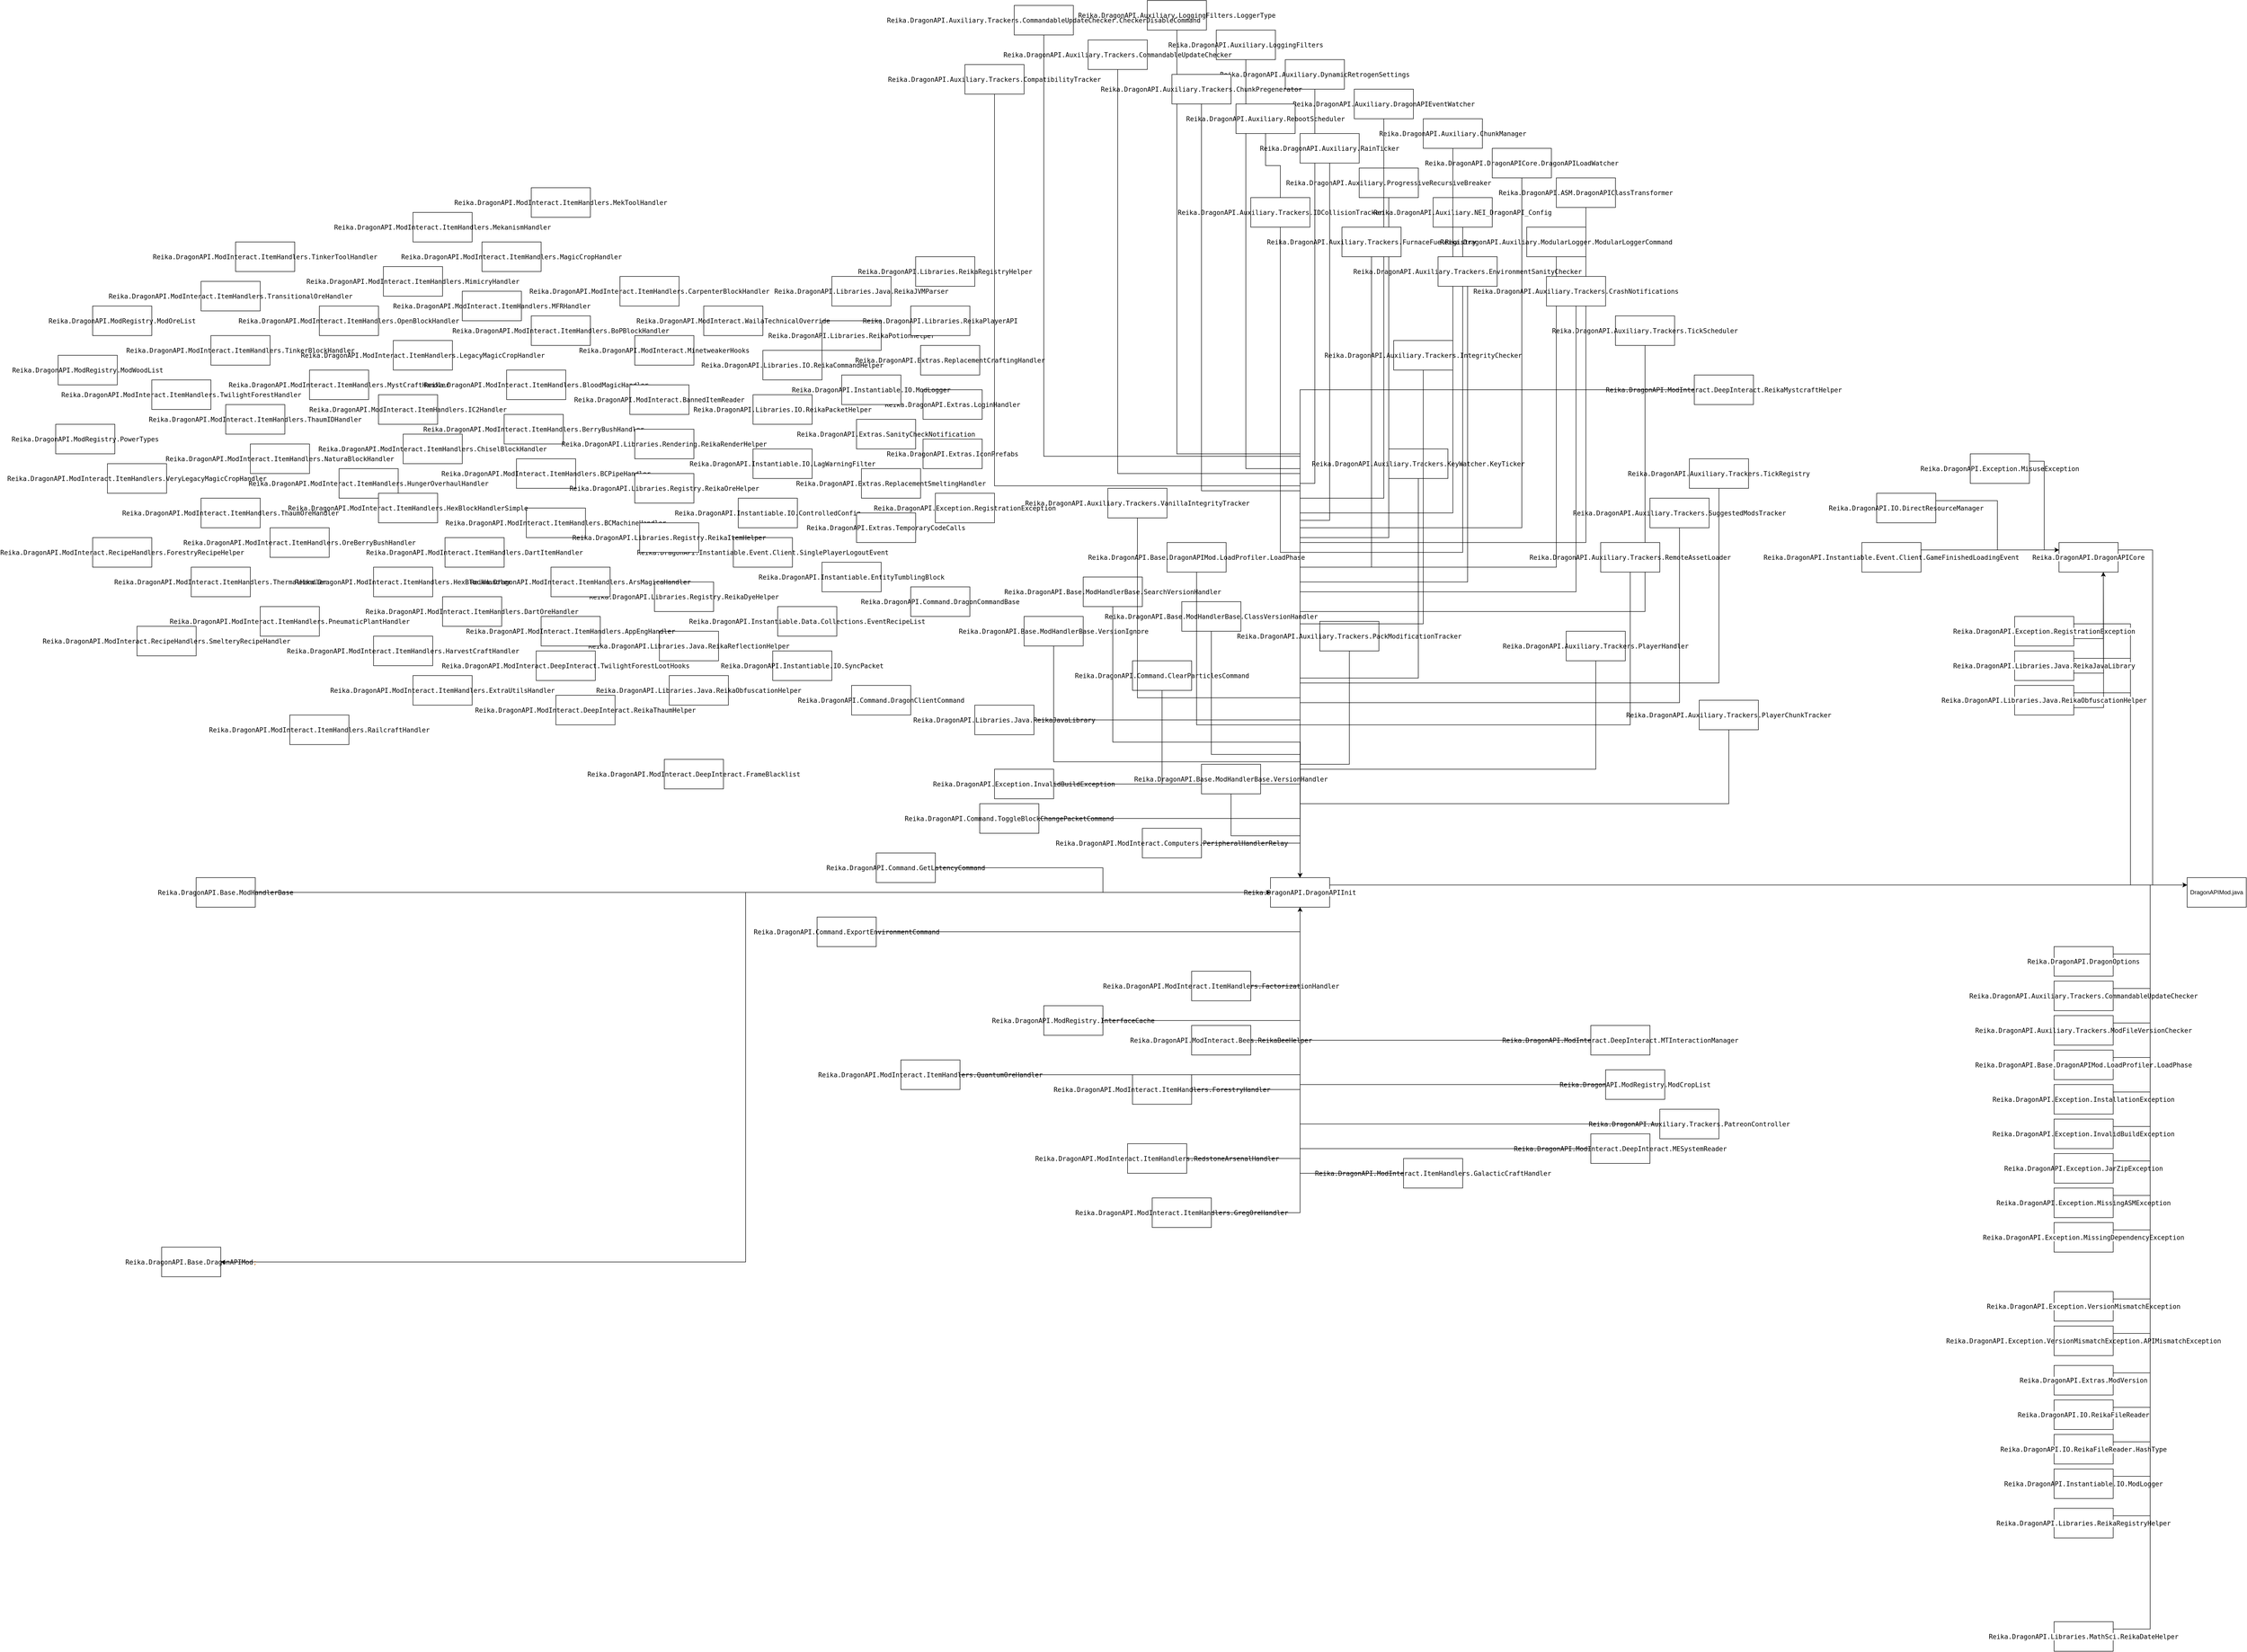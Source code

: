 <mxfile version="18.1.3" type="github">
  <diagram id="YqlcEWgoI7olVTExWrvE" name="Page-1">
    <mxGraphModel dx="8453" dy="3789" grid="1" gridSize="10" guides="1" tooltips="1" connect="1" arrows="1" fold="1" page="1" pageScale="1" pageWidth="850" pageHeight="1100" math="0" shadow="0">
      <root>
        <mxCell id="0" />
        <mxCell id="1" parent="0" />
        <mxCell id="syIfkgLLt6D1KmMYTtCz-1" value="DragonAPIMod.java" style="rounded=0;whiteSpace=wrap;html=1;" parent="1" vertex="1">
          <mxGeometry x="380" y="110" width="120" height="60" as="geometry" />
        </mxCell>
        <mxCell id="syIfkgLLt6D1KmMYTtCz-7" style="edgeStyle=orthogonalEdgeStyle;rounded=0;orthogonalLoop=1;jettySize=auto;html=1;exitX=1;exitY=0.25;exitDx=0;exitDy=0;entryX=0;entryY=0.25;entryDx=0;entryDy=0;fontColor=#000000;" parent="1" source="syIfkgLLt6D1KmMYTtCz-4" target="syIfkgLLt6D1KmMYTtCz-1" edge="1">
          <mxGeometry relative="1" as="geometry" />
        </mxCell>
        <mxCell id="syIfkgLLt6D1KmMYTtCz-4" value="&lt;pre style=&quot;font-family: &amp;quot;JetBrains Mono&amp;quot;, monospace; font-size: 9.8pt;&quot;&gt;&lt;span style=&quot;background-color: rgb(255, 255, 255);&quot;&gt;Reika.DragonAPI.DragonAPICore&lt;/span&gt;&lt;/pre&gt;" style="rounded=0;whiteSpace=wrap;html=1;" parent="1" vertex="1">
          <mxGeometry x="120" y="-570" width="120" height="60" as="geometry" />
        </mxCell>
        <mxCell id="syIfkgLLt6D1KmMYTtCz-30" style="edgeStyle=orthogonalEdgeStyle;rounded=0;orthogonalLoop=1;jettySize=auto;html=1;exitX=1;exitY=0.25;exitDx=0;exitDy=0;entryX=0;entryY=0.25;entryDx=0;entryDy=0;fontColor=#000000;" parent="1" source="syIfkgLLt6D1KmMYTtCz-8" target="syIfkgLLt6D1KmMYTtCz-1" edge="1">
          <mxGeometry relative="1" as="geometry" />
        </mxCell>
        <mxCell id="pLcwTUkZ-vxHyysyYa27-186" style="edgeStyle=orthogonalEdgeStyle;rounded=0;orthogonalLoop=1;jettySize=auto;html=1;exitX=0;exitY=0.5;exitDx=0;exitDy=0;entryX=1;entryY=0.5;entryDx=0;entryDy=0;fontColor=#000000;" edge="1" parent="1" source="syIfkgLLt6D1KmMYTtCz-8" target="pLcwTUkZ-vxHyysyYa27-86">
          <mxGeometry relative="1" as="geometry" />
        </mxCell>
        <mxCell id="syIfkgLLt6D1KmMYTtCz-8" value="&lt;pre style=&quot;font-family: &amp;quot;JetBrains Mono&amp;quot;, monospace; font-size: 9.8pt;&quot;&gt;&lt;span style=&quot;background-color: rgb(255, 255, 255);&quot;&gt;Reika.DragonAPI.DragonAPIInit&lt;/span&gt;&lt;/pre&gt;" style="rounded=0;whiteSpace=wrap;html=1;" parent="1" vertex="1">
          <mxGeometry x="-1480" y="110" width="120" height="60" as="geometry" />
        </mxCell>
        <mxCell id="syIfkgLLt6D1KmMYTtCz-31" style="edgeStyle=orthogonalEdgeStyle;rounded=0;orthogonalLoop=1;jettySize=auto;html=1;exitX=1;exitY=0.25;exitDx=0;exitDy=0;entryX=0;entryY=0.25;entryDx=0;entryDy=0;fontColor=#000000;" parent="1" source="syIfkgLLt6D1KmMYTtCz-9" target="syIfkgLLt6D1KmMYTtCz-1" edge="1">
          <mxGeometry relative="1" as="geometry" />
        </mxCell>
        <mxCell id="syIfkgLLt6D1KmMYTtCz-9" value="&lt;pre style=&quot;font-family: &amp;quot;JetBrains Mono&amp;quot;, monospace; font-size: 9.8pt;&quot;&gt;&lt;span style=&quot;background-color: rgb(255, 255, 255);&quot;&gt;Reika.DragonAPI.DragonOptions&lt;/span&gt;&lt;/pre&gt;" style="rounded=0;whiteSpace=wrap;html=1;" parent="1" vertex="1">
          <mxGeometry x="110" y="250" width="120" height="60" as="geometry" />
        </mxCell>
        <mxCell id="syIfkgLLt6D1KmMYTtCz-32" style="edgeStyle=orthogonalEdgeStyle;rounded=0;orthogonalLoop=1;jettySize=auto;html=1;exitX=1;exitY=0.25;exitDx=0;exitDy=0;entryX=0;entryY=0.25;entryDx=0;entryDy=0;fontColor=#000000;" parent="1" source="syIfkgLLt6D1KmMYTtCz-10" target="syIfkgLLt6D1KmMYTtCz-1" edge="1">
          <mxGeometry relative="1" as="geometry" />
        </mxCell>
        <mxCell id="syIfkgLLt6D1KmMYTtCz-10" value="&lt;pre style=&quot;font-family: &amp;quot;JetBrains Mono&amp;quot;, monospace; font-size: 9.8pt;&quot;&gt;Reika.DragonAPI.Auxiliary.Trackers.CommandableUpdateChecker&lt;/pre&gt;" style="rounded=0;whiteSpace=wrap;html=1;" parent="1" vertex="1">
          <mxGeometry x="110" y="320" width="120" height="60" as="geometry" />
        </mxCell>
        <mxCell id="syIfkgLLt6D1KmMYTtCz-33" style="edgeStyle=orthogonalEdgeStyle;rounded=0;orthogonalLoop=1;jettySize=auto;html=1;exitX=1;exitY=0.25;exitDx=0;exitDy=0;entryX=0;entryY=0.25;entryDx=0;entryDy=0;fontColor=#000000;" parent="1" source="syIfkgLLt6D1KmMYTtCz-12" target="syIfkgLLt6D1KmMYTtCz-1" edge="1">
          <mxGeometry relative="1" as="geometry" />
        </mxCell>
        <mxCell id="syIfkgLLt6D1KmMYTtCz-12" value="&lt;pre style=&quot;font-family: &amp;quot;JetBrains Mono&amp;quot;, monospace; font-size: 9.8pt;&quot;&gt;Reika.DragonAPI.Auxiliary.Trackers.ModFileVersionChecker&lt;/pre&gt;" style="rounded=0;whiteSpace=wrap;html=1;" parent="1" vertex="1">
          <mxGeometry x="110" y="390" width="120" height="60" as="geometry" />
        </mxCell>
        <mxCell id="syIfkgLLt6D1KmMYTtCz-34" style="edgeStyle=orthogonalEdgeStyle;rounded=0;orthogonalLoop=1;jettySize=auto;html=1;exitX=1;exitY=0.25;exitDx=0;exitDy=0;entryX=0;entryY=0.25;entryDx=0;entryDy=0;fontColor=#000000;" parent="1" source="syIfkgLLt6D1KmMYTtCz-13" target="syIfkgLLt6D1KmMYTtCz-1" edge="1">
          <mxGeometry relative="1" as="geometry" />
        </mxCell>
        <mxCell id="syIfkgLLt6D1KmMYTtCz-13" value="&lt;pre style=&quot;font-family: &amp;quot;JetBrains Mono&amp;quot;, monospace; font-size: 9.8pt;&quot;&gt;&lt;span style=&quot;background-color: rgb(255, 255, 255);&quot;&gt;Reika.DragonAPI.Base.DragonAPIMod.LoadProfiler.LoadPhase&lt;/span&gt;&lt;/pre&gt;" style="rounded=0;whiteSpace=wrap;html=1;" parent="1" vertex="1">
          <mxGeometry x="110" y="460" width="120" height="60" as="geometry" />
        </mxCell>
        <mxCell id="syIfkgLLt6D1KmMYTtCz-35" style="edgeStyle=orthogonalEdgeStyle;rounded=0;orthogonalLoop=1;jettySize=auto;html=1;exitX=1;exitY=0.25;exitDx=0;exitDy=0;entryX=0;entryY=0.25;entryDx=0;entryDy=0;fontColor=#000000;" parent="1" source="syIfkgLLt6D1KmMYTtCz-14" target="syIfkgLLt6D1KmMYTtCz-1" edge="1">
          <mxGeometry relative="1" as="geometry" />
        </mxCell>
        <mxCell id="syIfkgLLt6D1KmMYTtCz-14" value="&lt;pre style=&quot;font-family: &amp;quot;JetBrains Mono&amp;quot;, monospace; font-size: 9.8pt;&quot;&gt;Reika.DragonAPI.Exception.InstallationException&lt;/pre&gt;" style="rounded=0;whiteSpace=wrap;html=1;" parent="1" vertex="1">
          <mxGeometry x="110" y="530" width="120" height="60" as="geometry" />
        </mxCell>
        <mxCell id="syIfkgLLt6D1KmMYTtCz-36" style="edgeStyle=orthogonalEdgeStyle;rounded=0;orthogonalLoop=1;jettySize=auto;html=1;exitX=1;exitY=0.25;exitDx=0;exitDy=0;fontColor=#000000;entryX=0;entryY=0.25;entryDx=0;entryDy=0;" parent="1" source="syIfkgLLt6D1KmMYTtCz-15" target="syIfkgLLt6D1KmMYTtCz-1" edge="1">
          <mxGeometry relative="1" as="geometry">
            <mxPoint x="400" y="380" as="targetPoint" />
          </mxGeometry>
        </mxCell>
        <mxCell id="syIfkgLLt6D1KmMYTtCz-15" value="&lt;pre style=&quot;font-family: &amp;quot;JetBrains Mono&amp;quot;, monospace; font-size: 9.8pt;&quot;&gt;Reika.DragonAPI.Exception.InvalidBuildException&lt;/pre&gt;" style="rounded=0;whiteSpace=wrap;html=1;" parent="1" vertex="1">
          <mxGeometry x="110" y="600" width="120" height="60" as="geometry" />
        </mxCell>
        <mxCell id="syIfkgLLt6D1KmMYTtCz-37" style="edgeStyle=orthogonalEdgeStyle;rounded=0;orthogonalLoop=1;jettySize=auto;html=1;exitX=1;exitY=0.25;exitDx=0;exitDy=0;entryX=0;entryY=0.25;entryDx=0;entryDy=0;fontColor=#000000;" parent="1" source="syIfkgLLt6D1KmMYTtCz-16" target="syIfkgLLt6D1KmMYTtCz-1" edge="1">
          <mxGeometry relative="1" as="geometry" />
        </mxCell>
        <mxCell id="syIfkgLLt6D1KmMYTtCz-16" value="&lt;pre style=&quot;font-family: &amp;quot;JetBrains Mono&amp;quot;, monospace; font-size: 9.8pt;&quot;&gt;Reika.DragonAPI.Exception.JarZipException&lt;/pre&gt;" style="rounded=0;whiteSpace=wrap;html=1;" parent="1" vertex="1">
          <mxGeometry x="110" y="670" width="120" height="60" as="geometry" />
        </mxCell>
        <mxCell id="syIfkgLLt6D1KmMYTtCz-38" style="edgeStyle=orthogonalEdgeStyle;rounded=0;orthogonalLoop=1;jettySize=auto;html=1;exitX=1;exitY=0.25;exitDx=0;exitDy=0;entryX=0;entryY=0.25;entryDx=0;entryDy=0;fontColor=#000000;" parent="1" source="syIfkgLLt6D1KmMYTtCz-17" target="syIfkgLLt6D1KmMYTtCz-1" edge="1">
          <mxGeometry relative="1" as="geometry" />
        </mxCell>
        <mxCell id="syIfkgLLt6D1KmMYTtCz-17" value="&lt;pre style=&quot;font-family: &amp;quot;JetBrains Mono&amp;quot;, monospace; font-size: 9.8pt;&quot;&gt;Reika.DragonAPI.Exception.MissingASMException&lt;/pre&gt;" style="rounded=0;whiteSpace=wrap;html=1;" parent="1" vertex="1">
          <mxGeometry x="110" y="740" width="120" height="60" as="geometry" />
        </mxCell>
        <mxCell id="syIfkgLLt6D1KmMYTtCz-39" style="edgeStyle=orthogonalEdgeStyle;rounded=0;orthogonalLoop=1;jettySize=auto;html=1;exitX=1;exitY=0.25;exitDx=0;exitDy=0;entryX=0;entryY=0.25;entryDx=0;entryDy=0;fontColor=#000000;" parent="1" source="syIfkgLLt6D1KmMYTtCz-18" target="syIfkgLLt6D1KmMYTtCz-1" edge="1">
          <mxGeometry relative="1" as="geometry" />
        </mxCell>
        <mxCell id="syIfkgLLt6D1KmMYTtCz-18" value="&lt;pre style=&quot;font-family: &amp;quot;JetBrains Mono&amp;quot;, monospace; font-size: 9.8pt;&quot;&gt;&lt;span style=&quot;background-color: rgb(255, 255, 255);&quot;&gt;Reika.DragonAPI.Exception.MissingDependencyException&lt;/span&gt;&lt;/pre&gt;" style="rounded=0;whiteSpace=wrap;html=1;" parent="1" vertex="1">
          <mxGeometry x="110" y="810" width="120" height="60" as="geometry" />
        </mxCell>
        <mxCell id="syIfkgLLt6D1KmMYTtCz-40" style="edgeStyle=orthogonalEdgeStyle;rounded=0;orthogonalLoop=1;jettySize=auto;html=1;exitX=1;exitY=0.25;exitDx=0;exitDy=0;entryX=0;entryY=0.25;entryDx=0;entryDy=0;fontColor=#000000;" parent="1" source="syIfkgLLt6D1KmMYTtCz-19" target="syIfkgLLt6D1KmMYTtCz-1" edge="1">
          <mxGeometry relative="1" as="geometry" />
        </mxCell>
        <mxCell id="syIfkgLLt6D1KmMYTtCz-70" style="edgeStyle=orthogonalEdgeStyle;rounded=0;orthogonalLoop=1;jettySize=auto;html=1;exitX=1;exitY=0.75;exitDx=0;exitDy=0;entryX=0.75;entryY=1;entryDx=0;entryDy=0;fontColor=#000000;" parent="1" source="syIfkgLLt6D1KmMYTtCz-19" target="syIfkgLLt6D1KmMYTtCz-4" edge="1">
          <mxGeometry relative="1" as="geometry" />
        </mxCell>
        <mxCell id="syIfkgLLt6D1KmMYTtCz-19" value="&lt;pre style=&quot;font-family: &amp;quot;JetBrains Mono&amp;quot;, monospace; font-size: 9.8pt;&quot;&gt;&lt;span style=&quot;background-color: rgb(255, 255, 255);&quot;&gt;Reika.DragonAPI.Exception.RegistrationException&lt;/span&gt;&lt;/pre&gt;" style="rounded=0;whiteSpace=wrap;html=1;" parent="1" vertex="1">
          <mxGeometry x="30" y="-420" width="120" height="60" as="geometry" />
        </mxCell>
        <mxCell id="syIfkgLLt6D1KmMYTtCz-41" style="edgeStyle=orthogonalEdgeStyle;rounded=0;orthogonalLoop=1;jettySize=auto;html=1;exitX=1;exitY=0.25;exitDx=0;exitDy=0;entryX=0;entryY=0.25;entryDx=0;entryDy=0;fontColor=#000000;" parent="1" source="syIfkgLLt6D1KmMYTtCz-20" target="syIfkgLLt6D1KmMYTtCz-1" edge="1">
          <mxGeometry relative="1" as="geometry" />
        </mxCell>
        <mxCell id="syIfkgLLt6D1KmMYTtCz-20" value="&lt;pre style=&quot;font-family: &amp;quot;JetBrains Mono&amp;quot;, monospace; font-size: 9.8pt;&quot;&gt;&lt;span style=&quot;background-color: rgb(255, 255, 255);&quot;&gt;Reika.DragonAPI.Exception.VersionMismatchException&lt;/span&gt;&lt;/pre&gt;" style="rounded=0;whiteSpace=wrap;html=1;" parent="1" vertex="1">
          <mxGeometry x="110" y="950" width="120" height="60" as="geometry" />
        </mxCell>
        <mxCell id="syIfkgLLt6D1KmMYTtCz-42" style="edgeStyle=orthogonalEdgeStyle;rounded=0;orthogonalLoop=1;jettySize=auto;html=1;exitX=1;exitY=0.25;exitDx=0;exitDy=0;entryX=0;entryY=0.25;entryDx=0;entryDy=0;fontColor=#000000;" parent="1" source="syIfkgLLt6D1KmMYTtCz-21" target="syIfkgLLt6D1KmMYTtCz-1" edge="1">
          <mxGeometry relative="1" as="geometry" />
        </mxCell>
        <mxCell id="syIfkgLLt6D1KmMYTtCz-21" value="&lt;pre style=&quot;font-family: &amp;quot;JetBrains Mono&amp;quot;, monospace; font-size: 9.8pt;&quot;&gt;Reika.DragonAPI.Exception.VersionMismatchException.APIMismatchException&lt;/pre&gt;" style="rounded=0;whiteSpace=wrap;html=1;" parent="1" vertex="1">
          <mxGeometry x="110" y="1020" width="120" height="60" as="geometry" />
        </mxCell>
        <mxCell id="syIfkgLLt6D1KmMYTtCz-43" style="edgeStyle=orthogonalEdgeStyle;rounded=0;orthogonalLoop=1;jettySize=auto;html=1;exitX=1;exitY=0.25;exitDx=0;exitDy=0;entryX=0;entryY=0.25;entryDx=0;entryDy=0;fontColor=#000000;" parent="1" source="syIfkgLLt6D1KmMYTtCz-22" target="syIfkgLLt6D1KmMYTtCz-1" edge="1">
          <mxGeometry relative="1" as="geometry" />
        </mxCell>
        <mxCell id="syIfkgLLt6D1KmMYTtCz-22" value="&lt;pre style=&quot;font-family: &amp;quot;JetBrains Mono&amp;quot;, monospace; font-size: 9.8pt;&quot;&gt;&lt;span style=&quot;background-color: rgb(255, 255, 255);&quot;&gt;Reika.DragonAPI.Extras.ModVersion&lt;/span&gt;&lt;/pre&gt;" style="rounded=0;whiteSpace=wrap;html=1;" parent="1" vertex="1">
          <mxGeometry x="110" y="1100" width="120" height="60" as="geometry" />
        </mxCell>
        <mxCell id="syIfkgLLt6D1KmMYTtCz-48" style="edgeStyle=orthogonalEdgeStyle;rounded=0;orthogonalLoop=1;jettySize=auto;html=1;exitX=1;exitY=0.25;exitDx=0;exitDy=0;fontColor=#000000;entryX=0;entryY=0.25;entryDx=0;entryDy=0;" parent="1" source="syIfkgLLt6D1KmMYTtCz-23" target="syIfkgLLt6D1KmMYTtCz-1" edge="1">
          <mxGeometry relative="1" as="geometry">
            <mxPoint x="400" y="1240" as="targetPoint" />
          </mxGeometry>
        </mxCell>
        <mxCell id="syIfkgLLt6D1KmMYTtCz-23" value="&lt;pre style=&quot;font-family: &amp;quot;JetBrains Mono&amp;quot;, monospace; font-size: 9.8pt;&quot;&gt;&lt;span style=&quot;background-color: rgb(255, 255, 255);&quot;&gt;Reika.DragonAPI.IO.ReikaFileReader.HashType&lt;/span&gt;&lt;/pre&gt;" style="rounded=0;whiteSpace=wrap;html=1;" parent="1" vertex="1">
          <mxGeometry x="110" y="1240" width="120" height="60" as="geometry" />
        </mxCell>
        <mxCell id="syIfkgLLt6D1KmMYTtCz-47" style="edgeStyle=orthogonalEdgeStyle;rounded=0;orthogonalLoop=1;jettySize=auto;html=1;exitX=1;exitY=0.25;exitDx=0;exitDy=0;fontColor=#000000;entryX=0;entryY=0.25;entryDx=0;entryDy=0;" parent="1" source="syIfkgLLt6D1KmMYTtCz-24" target="syIfkgLLt6D1KmMYTtCz-1" edge="1">
          <mxGeometry relative="1" as="geometry">
            <mxPoint x="400" y="1310" as="targetPoint" />
          </mxGeometry>
        </mxCell>
        <mxCell id="syIfkgLLt6D1KmMYTtCz-24" value="&lt;pre style=&quot;font-family: &amp;quot;JetBrains Mono&amp;quot;, monospace; font-size: 9.8pt;&quot;&gt;Reika.DragonAPI.Instantiable.IO.ModLogger&lt;/pre&gt;" style="rounded=0;whiteSpace=wrap;html=1;" parent="1" vertex="1">
          <mxGeometry x="110" y="1310" width="120" height="60" as="geometry" />
        </mxCell>
        <mxCell id="syIfkgLLt6D1KmMYTtCz-49" style="edgeStyle=orthogonalEdgeStyle;rounded=0;orthogonalLoop=1;jettySize=auto;html=1;exitX=1;exitY=0.25;exitDx=0;exitDy=0;fontColor=#000000;entryX=0;entryY=0.25;entryDx=0;entryDy=0;" parent="1" source="syIfkgLLt6D1KmMYTtCz-25" target="syIfkgLLt6D1KmMYTtCz-1" edge="1">
          <mxGeometry relative="1" as="geometry">
            <mxPoint x="380" y="1184.429" as="targetPoint" />
          </mxGeometry>
        </mxCell>
        <mxCell id="syIfkgLLt6D1KmMYTtCz-25" value="&lt;pre style=&quot;font-family: &amp;quot;JetBrains Mono&amp;quot;, monospace; font-size: 9.8pt;&quot;&gt;&lt;span style=&quot;background-color: rgb(255, 255, 255);&quot;&gt;Reika.DragonAPI.IO.ReikaFileReader&lt;/span&gt;&lt;/pre&gt;" style="rounded=0;whiteSpace=wrap;html=1;" parent="1" vertex="1">
          <mxGeometry x="110" y="1170" width="120" height="60" as="geometry" />
        </mxCell>
        <mxCell id="syIfkgLLt6D1KmMYTtCz-45" style="edgeStyle=orthogonalEdgeStyle;rounded=0;orthogonalLoop=1;jettySize=auto;html=1;exitX=1;exitY=0.25;exitDx=0;exitDy=0;fontColor=#000000;entryX=0;entryY=0.25;entryDx=0;entryDy=0;" parent="1" source="syIfkgLLt6D1KmMYTtCz-26" target="syIfkgLLt6D1KmMYTtCz-1" edge="1">
          <mxGeometry relative="1" as="geometry">
            <mxPoint x="480" y="1420.0" as="targetPoint" />
          </mxGeometry>
        </mxCell>
        <mxCell id="syIfkgLLt6D1KmMYTtCz-71" style="edgeStyle=orthogonalEdgeStyle;rounded=0;orthogonalLoop=1;jettySize=auto;html=1;exitX=1;exitY=0.75;exitDx=0;exitDy=0;fontColor=#000000;" parent="1" source="syIfkgLLt6D1KmMYTtCz-26" edge="1">
          <mxGeometry relative="1" as="geometry">
            <mxPoint x="210" y="-510" as="targetPoint" />
          </mxGeometry>
        </mxCell>
        <mxCell id="syIfkgLLt6D1KmMYTtCz-26" value="&lt;pre style=&quot;font-family: &amp;quot;JetBrains Mono&amp;quot;, monospace; font-size: 9.8pt;&quot;&gt;&lt;span style=&quot;background-color: rgb(255, 255, 255);&quot;&gt;Reika.DragonAPI.Libraries.Java.ReikaJavaLibrary&lt;/span&gt;&lt;/pre&gt;" style="rounded=0;whiteSpace=wrap;html=1;" parent="1" vertex="1">
          <mxGeometry x="30" y="-350" width="120" height="60" as="geometry" />
        </mxCell>
        <mxCell id="syIfkgLLt6D1KmMYTtCz-46" style="edgeStyle=orthogonalEdgeStyle;rounded=0;orthogonalLoop=1;jettySize=auto;html=1;exitX=1;exitY=0.25;exitDx=0;exitDy=0;fontColor=#000000;entryX=0;entryY=0.25;entryDx=0;entryDy=0;" parent="1" source="syIfkgLLt6D1KmMYTtCz-27" target="syIfkgLLt6D1KmMYTtCz-1" edge="1">
          <mxGeometry relative="1" as="geometry">
            <mxPoint x="530" y="1300" as="targetPoint" />
          </mxGeometry>
        </mxCell>
        <mxCell id="syIfkgLLt6D1KmMYTtCz-27" value="&lt;pre style=&quot;font-family: &amp;quot;JetBrains Mono&amp;quot;, monospace; font-size: 9.8pt;&quot;&gt;&lt;span style=&quot;background-color: rgb(255, 255, 255);&quot;&gt;Reika.DragonAPI.Libraries.ReikaRegistryHelper&lt;/span&gt;&lt;/pre&gt;" style="rounded=0;whiteSpace=wrap;html=1;" parent="1" vertex="1">
          <mxGeometry x="110" y="1390" width="120" height="60" as="geometry" />
        </mxCell>
        <mxCell id="syIfkgLLt6D1KmMYTtCz-44" style="edgeStyle=orthogonalEdgeStyle;rounded=0;orthogonalLoop=1;jettySize=auto;html=1;exitX=1;exitY=0.25;exitDx=0;exitDy=0;fontColor=#000000;entryX=0;entryY=0.25;entryDx=0;entryDy=0;" parent="1" source="syIfkgLLt6D1KmMYTtCz-28" target="syIfkgLLt6D1KmMYTtCz-1" edge="1">
          <mxGeometry relative="1" as="geometry">
            <mxPoint x="360" y="1540.0" as="targetPoint" />
          </mxGeometry>
        </mxCell>
        <mxCell id="syIfkgLLt6D1KmMYTtCz-72" style="edgeStyle=orthogonalEdgeStyle;rounded=0;orthogonalLoop=1;jettySize=auto;html=1;exitX=1;exitY=0.75;exitDx=0;exitDy=0;fontColor=#000000;" parent="1" source="syIfkgLLt6D1KmMYTtCz-28" edge="1">
          <mxGeometry relative="1" as="geometry">
            <mxPoint x="210" y="-510" as="targetPoint" />
          </mxGeometry>
        </mxCell>
        <mxCell id="syIfkgLLt6D1KmMYTtCz-28" value="&lt;pre style=&quot;font-family: &amp;quot;JetBrains Mono&amp;quot;, monospace; font-size: 9.8pt;&quot;&gt;&lt;span style=&quot;background-color: rgb(255, 255, 255);&quot;&gt;Reika.DragonAPI.Libraries.Java.ReikaObfuscationHelper&lt;/span&gt;&lt;/pre&gt;" style="rounded=0;whiteSpace=wrap;html=1;" parent="1" vertex="1">
          <mxGeometry x="30" y="-280" width="120" height="60" as="geometry" />
        </mxCell>
        <mxCell id="syIfkgLLt6D1KmMYTtCz-55" style="edgeStyle=orthogonalEdgeStyle;rounded=0;orthogonalLoop=1;jettySize=auto;html=1;exitX=1;exitY=0.25;exitDx=0;exitDy=0;entryX=0;entryY=0.25;entryDx=0;entryDy=0;fontColor=#000000;" parent="1" source="syIfkgLLt6D1KmMYTtCz-51" target="syIfkgLLt6D1KmMYTtCz-1" edge="1">
          <mxGeometry relative="1" as="geometry" />
        </mxCell>
        <mxCell id="syIfkgLLt6D1KmMYTtCz-51" value="&lt;pre style=&quot;font-family: &amp;quot;JetBrains Mono&amp;quot;, monospace; font-size: 9.8pt;&quot;&gt;&lt;span style=&quot;background-color: rgb(255, 255, 255);&quot;&gt;Reika.DragonAPI.Libraries.MathSci.ReikaDateHelper&lt;/span&gt;&lt;/pre&gt;" style="rounded=0;whiteSpace=wrap;html=1;" parent="1" vertex="1">
          <mxGeometry x="110" y="1620" width="120" height="60" as="geometry" />
        </mxCell>
        <mxCell id="syIfkgLLt6D1KmMYTtCz-65" style="edgeStyle=orthogonalEdgeStyle;rounded=0;orthogonalLoop=1;jettySize=auto;html=1;exitX=1;exitY=0.25;exitDx=0;exitDy=0;entryX=0;entryY=0.25;entryDx=0;entryDy=0;fontColor=#000000;" parent="1" source="syIfkgLLt6D1KmMYTtCz-56" target="syIfkgLLt6D1KmMYTtCz-4" edge="1">
          <mxGeometry relative="1" as="geometry" />
        </mxCell>
        <mxCell id="syIfkgLLt6D1KmMYTtCz-56" value="&lt;pre style=&quot;font-family: &amp;quot;JetBrains Mono&amp;quot;, monospace; font-size: 9.8pt;&quot;&gt;Reika.DragonAPI.Exception.MisuseException&lt;/pre&gt;" style="rounded=0;whiteSpace=wrap;html=1;" parent="1" vertex="1">
          <mxGeometry x="-60" y="-750" width="120" height="60" as="geometry" />
        </mxCell>
        <mxCell id="syIfkgLLt6D1KmMYTtCz-67" style="edgeStyle=orthogonalEdgeStyle;rounded=0;orthogonalLoop=1;jettySize=auto;html=1;exitX=1;exitY=0.25;exitDx=0;exitDy=0;entryX=0;entryY=0.25;entryDx=0;entryDy=0;fontColor=#000000;" parent="1" source="syIfkgLLt6D1KmMYTtCz-59" target="syIfkgLLt6D1KmMYTtCz-4" edge="1">
          <mxGeometry relative="1" as="geometry" />
        </mxCell>
        <mxCell id="syIfkgLLt6D1KmMYTtCz-59" value="&lt;pre style=&quot;font-family: &amp;quot;JetBrains Mono&amp;quot;, monospace; font-size: 9.8pt;&quot;&gt;Reika.DragonAPI.IO.DirectResourceManager&lt;/pre&gt;" style="rounded=0;whiteSpace=wrap;html=1;" parent="1" vertex="1">
          <mxGeometry x="-250" y="-670" width="120" height="60" as="geometry" />
        </mxCell>
        <mxCell id="syIfkgLLt6D1KmMYTtCz-68" style="edgeStyle=orthogonalEdgeStyle;rounded=0;orthogonalLoop=1;jettySize=auto;html=1;exitX=1;exitY=0.25;exitDx=0;exitDy=0;entryX=0;entryY=0.25;entryDx=0;entryDy=0;fontColor=#000000;" parent="1" source="syIfkgLLt6D1KmMYTtCz-60" target="syIfkgLLt6D1KmMYTtCz-4" edge="1">
          <mxGeometry relative="1" as="geometry" />
        </mxCell>
        <mxCell id="syIfkgLLt6D1KmMYTtCz-60" value="&lt;pre style=&quot;font-family: &amp;quot;JetBrains Mono&amp;quot;, monospace; font-size: 9.8pt;&quot;&gt;Reika.DragonAPI.Instantiable.Event.Client.GameFinishedLoadingEvent&lt;/pre&gt;" style="rounded=0;whiteSpace=wrap;html=1;" parent="1" vertex="1">
          <mxGeometry x="-280" y="-570" width="120" height="60" as="geometry" />
        </mxCell>
        <mxCell id="pLcwTUkZ-vxHyysyYa27-54" style="edgeStyle=orthogonalEdgeStyle;rounded=0;orthogonalLoop=1;jettySize=auto;html=1;exitX=0.5;exitY=1;exitDx=0;exitDy=0;entryX=0.5;entryY=0;entryDx=0;entryDy=0;fontColor=#000000;" edge="1" parent="1" source="pLcwTUkZ-vxHyysyYa27-1" target="syIfkgLLt6D1KmMYTtCz-8">
          <mxGeometry relative="1" as="geometry" />
        </mxCell>
        <mxCell id="pLcwTUkZ-vxHyysyYa27-1" value="&lt;pre style=&quot;font-family: &amp;quot;JetBrains Mono&amp;quot;, monospace; font-size: 9.8pt;&quot;&gt;Reika.DragonAPI.Auxiliary.ProgressiveRecursiveBreaker&lt;/pre&gt;" style="rounded=0;whiteSpace=wrap;html=1;" vertex="1" parent="1">
          <mxGeometry x="-1300" y="-1330" width="120" height="60" as="geometry" />
        </mxCell>
        <mxCell id="pLcwTUkZ-vxHyysyYa27-52" style="edgeStyle=orthogonalEdgeStyle;rounded=0;orthogonalLoop=1;jettySize=auto;html=1;exitX=0.5;exitY=1;exitDx=0;exitDy=0;entryX=0.5;entryY=0;entryDx=0;entryDy=0;fontColor=#000000;" edge="1" parent="1" source="pLcwTUkZ-vxHyysyYa27-2" target="syIfkgLLt6D1KmMYTtCz-8">
          <mxGeometry relative="1" as="geometry" />
        </mxCell>
        <mxCell id="pLcwTUkZ-vxHyysyYa27-2" value="&lt;pre style=&quot;font-family: &amp;quot;JetBrains Mono&amp;quot;, monospace; font-size: 9.8pt;&quot;&gt;Reika.DragonAPI.Auxiliary.NEI_DragonAPI_Config&lt;/pre&gt;" style="rounded=0;whiteSpace=wrap;html=1;" vertex="1" parent="1">
          <mxGeometry x="-1150" y="-1270" width="120" height="60" as="geometry" />
        </mxCell>
        <mxCell id="pLcwTUkZ-vxHyysyYa27-51" style="edgeStyle=orthogonalEdgeStyle;rounded=0;orthogonalLoop=1;jettySize=auto;html=1;exitX=0.5;exitY=1;exitDx=0;exitDy=0;entryX=0.5;entryY=0;entryDx=0;entryDy=0;fontColor=#000000;" edge="1" parent="1" source="pLcwTUkZ-vxHyysyYa27-3" target="syIfkgLLt6D1KmMYTtCz-8">
          <mxGeometry relative="1" as="geometry" />
        </mxCell>
        <mxCell id="pLcwTUkZ-vxHyysyYa27-3" value="&lt;pre style=&quot;font-family: &amp;quot;JetBrains Mono&amp;quot;, monospace; font-size: 9.8pt;&quot;&gt;Reika.DragonAPI.Auxiliary.ModularLogger.ModularLoggerCommand&lt;/pre&gt;" style="rounded=0;whiteSpace=wrap;html=1;" vertex="1" parent="1">
          <mxGeometry x="-960" y="-1210" width="120" height="60" as="geometry" />
        </mxCell>
        <mxCell id="pLcwTUkZ-vxHyysyYa27-49" style="edgeStyle=orthogonalEdgeStyle;rounded=0;orthogonalLoop=1;jettySize=auto;html=1;exitX=0.5;exitY=1;exitDx=0;exitDy=0;entryX=0.5;entryY=0;entryDx=0;entryDy=0;fontColor=#000000;" edge="1" parent="1" source="pLcwTUkZ-vxHyysyYa27-4" target="syIfkgLLt6D1KmMYTtCz-8">
          <mxGeometry relative="1" as="geometry" />
        </mxCell>
        <mxCell id="pLcwTUkZ-vxHyysyYa27-4" value="&lt;pre style=&quot;font-family: &amp;quot;JetBrains Mono&amp;quot;, monospace; font-size: 9.8pt;&quot;&gt;Reika.DragonAPI.Auxiliary.LoggingFilters.LoggerType&lt;/pre&gt;" style="rounded=0;whiteSpace=wrap;html=1;" vertex="1" parent="1">
          <mxGeometry x="-1730" y="-1670" width="120" height="60" as="geometry" />
        </mxCell>
        <mxCell id="pLcwTUkZ-vxHyysyYa27-48" style="edgeStyle=orthogonalEdgeStyle;rounded=0;orthogonalLoop=1;jettySize=auto;html=1;exitX=0.5;exitY=1;exitDx=0;exitDy=0;entryX=0.5;entryY=0;entryDx=0;entryDy=0;fontColor=#000000;" edge="1" parent="1" source="pLcwTUkZ-vxHyysyYa27-5" target="syIfkgLLt6D1KmMYTtCz-8">
          <mxGeometry relative="1" as="geometry" />
        </mxCell>
        <mxCell id="pLcwTUkZ-vxHyysyYa27-5" value="&lt;pre style=&quot;font-family: &amp;quot;JetBrains Mono&amp;quot;, monospace; font-size: 9.8pt;&quot;&gt;Reika.DragonAPI.Auxiliary.LoggingFilters&lt;/pre&gt;" style="rounded=0;whiteSpace=wrap;html=1;" vertex="1" parent="1">
          <mxGeometry x="-1590" y="-1610" width="120" height="60" as="geometry" />
        </mxCell>
        <mxCell id="pLcwTUkZ-vxHyysyYa27-47" style="edgeStyle=orthogonalEdgeStyle;rounded=0;orthogonalLoop=1;jettySize=auto;html=1;exitX=0.5;exitY=1;exitDx=0;exitDy=0;entryX=0.5;entryY=0;entryDx=0;entryDy=0;fontColor=#000000;" edge="1" parent="1" source="pLcwTUkZ-vxHyysyYa27-6" target="syIfkgLLt6D1KmMYTtCz-8">
          <mxGeometry relative="1" as="geometry" />
        </mxCell>
        <mxCell id="pLcwTUkZ-vxHyysyYa27-6" value="&lt;pre style=&quot;font-family: &amp;quot;JetBrains Mono&amp;quot;, monospace; font-size: 9.8pt;&quot;&gt;Reika.DragonAPI.Auxiliary.DynamicRetrogenSettings&lt;/pre&gt;" style="rounded=0;whiteSpace=wrap;html=1;" vertex="1" parent="1">
          <mxGeometry x="-1450" y="-1550" width="120" height="60" as="geometry" />
        </mxCell>
        <mxCell id="pLcwTUkZ-vxHyysyYa27-46" style="edgeStyle=orthogonalEdgeStyle;rounded=0;orthogonalLoop=1;jettySize=auto;html=1;exitX=0.5;exitY=1;exitDx=0;exitDy=0;fontColor=#000000;" edge="1" parent="1" source="pLcwTUkZ-vxHyysyYa27-7" target="syIfkgLLt6D1KmMYTtCz-8">
          <mxGeometry relative="1" as="geometry" />
        </mxCell>
        <mxCell id="pLcwTUkZ-vxHyysyYa27-7" value="&lt;pre style=&quot;font-family: &amp;quot;JetBrains Mono&amp;quot;, monospace; font-size: 9.8pt;&quot;&gt;Reika.DragonAPI.Auxiliary.DragonAPIEventWatcher&lt;/pre&gt;" style="rounded=0;whiteSpace=wrap;html=1;" vertex="1" parent="1">
          <mxGeometry x="-1310" y="-1490" width="120" height="60" as="geometry" />
        </mxCell>
        <mxCell id="pLcwTUkZ-vxHyysyYa27-45" style="edgeStyle=orthogonalEdgeStyle;rounded=0;orthogonalLoop=1;jettySize=auto;html=1;exitX=0.5;exitY=1;exitDx=0;exitDy=0;entryX=0.5;entryY=0;entryDx=0;entryDy=0;fontColor=#000000;" edge="1" parent="1" source="pLcwTUkZ-vxHyysyYa27-8" target="syIfkgLLt6D1KmMYTtCz-8">
          <mxGeometry relative="1" as="geometry" />
        </mxCell>
        <mxCell id="pLcwTUkZ-vxHyysyYa27-8" value="&lt;pre style=&quot;font-family: &amp;quot;JetBrains Mono&amp;quot;, monospace; font-size: 9.8pt;&quot;&gt;Reika.DragonAPI.Auxiliary.ChunkManager&lt;/pre&gt;" style="rounded=0;whiteSpace=wrap;html=1;" vertex="1" parent="1">
          <mxGeometry x="-1170" y="-1430" width="120" height="60" as="geometry" />
        </mxCell>
        <mxCell id="pLcwTUkZ-vxHyysyYa27-44" style="edgeStyle=orthogonalEdgeStyle;rounded=0;orthogonalLoop=1;jettySize=auto;html=1;exitX=0.5;exitY=1;exitDx=0;exitDy=0;entryX=0.5;entryY=0;entryDx=0;entryDy=0;fontColor=#000000;" edge="1" parent="1" source="pLcwTUkZ-vxHyysyYa27-9" target="syIfkgLLt6D1KmMYTtCz-8">
          <mxGeometry relative="1" as="geometry" />
        </mxCell>
        <mxCell id="pLcwTUkZ-vxHyysyYa27-9" value="&lt;pre style=&quot;font-family: &amp;quot;JetBrains Mono&amp;quot;, monospace; font-size: 9.8pt;&quot;&gt;Reika.DragonAPI.ASM.DragonAPIClassTransformer&lt;/pre&gt;" style="rounded=0;whiteSpace=wrap;html=1;" vertex="1" parent="1">
          <mxGeometry x="-900" y="-1310" width="120" height="60" as="geometry" />
        </mxCell>
        <mxCell id="pLcwTUkZ-vxHyysyYa27-42" style="edgeStyle=orthogonalEdgeStyle;rounded=0;orthogonalLoop=1;jettySize=auto;html=1;exitX=0.5;exitY=1;exitDx=0;exitDy=0;entryX=0.5;entryY=0;entryDx=0;entryDy=0;fontColor=#000000;" edge="1" parent="1" source="pLcwTUkZ-vxHyysyYa27-10" target="syIfkgLLt6D1KmMYTtCz-8">
          <mxGeometry relative="1" as="geometry" />
        </mxCell>
        <mxCell id="pLcwTUkZ-vxHyysyYa27-10" value="&lt;pre style=&quot;font-family: &amp;quot;JetBrains Mono&amp;quot;, monospace; font-size: 9.8pt;&quot;&gt;Reika.DragonAPI.DragonAPICore.DragonAPILoadWatcher&lt;/pre&gt;" style="rounded=0;whiteSpace=wrap;html=1;" vertex="1" parent="1">
          <mxGeometry x="-1030" y="-1370" width="120" height="60" as="geometry" />
        </mxCell>
        <mxCell id="pLcwTUkZ-vxHyysyYa27-65" style="edgeStyle=orthogonalEdgeStyle;rounded=0;orthogonalLoop=1;jettySize=auto;html=1;exitX=0.5;exitY=1;exitDx=0;exitDy=0;entryX=0.5;entryY=0;entryDx=0;entryDy=0;fontColor=#000000;" edge="1" parent="1" source="pLcwTUkZ-vxHyysyYa27-11" target="syIfkgLLt6D1KmMYTtCz-8">
          <mxGeometry relative="1" as="geometry" />
        </mxCell>
        <mxCell id="pLcwTUkZ-vxHyysyYa27-64" style="edgeStyle=orthogonalEdgeStyle;rounded=0;orthogonalLoop=1;jettySize=auto;html=1;exitX=0.5;exitY=1;exitDx=0;exitDy=0;fontColor=#000000;" edge="1" parent="1" source="pLcwTUkZ-vxHyysyYa27-12" target="syIfkgLLt6D1KmMYTtCz-8">
          <mxGeometry relative="1" as="geometry" />
        </mxCell>
        <mxCell id="pLcwTUkZ-vxHyysyYa27-12" value="&lt;pre style=&quot;font-family: &amp;quot;JetBrains Mono&amp;quot;, monospace; font-size: 9.8pt;&quot;&gt;Reika.DragonAPI.Auxiliary.Trackers.FurnaceFuelRegistry&lt;/pre&gt;" style="rounded=0;whiteSpace=wrap;html=1;" vertex="1" parent="1">
          <mxGeometry x="-1335" y="-1210" width="120" height="60" as="geometry" />
        </mxCell>
        <mxCell id="pLcwTUkZ-vxHyysyYa27-62" style="edgeStyle=orthogonalEdgeStyle;rounded=0;orthogonalLoop=1;jettySize=auto;html=1;exitX=0.5;exitY=1;exitDx=0;exitDy=0;entryX=0.5;entryY=0;entryDx=0;entryDy=0;fontColor=#000000;" edge="1" parent="1" source="pLcwTUkZ-vxHyysyYa27-13" target="syIfkgLLt6D1KmMYTtCz-8">
          <mxGeometry relative="1" as="geometry" />
        </mxCell>
        <mxCell id="pLcwTUkZ-vxHyysyYa27-13" value="&lt;pre style=&quot;font-family: &amp;quot;JetBrains Mono&amp;quot;, monospace; font-size: 9.8pt;&quot;&gt;Reika.DragonAPI.Auxiliary.Trackers.EnvironmentSanityChecker&lt;/pre&gt;" style="rounded=0;whiteSpace=wrap;html=1;" vertex="1" parent="1">
          <mxGeometry x="-1140" y="-1150" width="120" height="60" as="geometry" />
        </mxCell>
        <mxCell id="pLcwTUkZ-vxHyysyYa27-61" style="edgeStyle=orthogonalEdgeStyle;rounded=0;orthogonalLoop=1;jettySize=auto;html=1;exitX=0.5;exitY=1;exitDx=0;exitDy=0;fontColor=#000000;" edge="1" parent="1" source="pLcwTUkZ-vxHyysyYa27-14" target="syIfkgLLt6D1KmMYTtCz-8">
          <mxGeometry relative="1" as="geometry" />
        </mxCell>
        <mxCell id="pLcwTUkZ-vxHyysyYa27-14" value="&lt;pre style=&quot;font-family: &amp;quot;JetBrains Mono&amp;quot;, monospace; font-size: 9.8pt;&quot;&gt;Reika.DragonAPI.Auxiliary.Trackers.CrashNotifications&lt;/pre&gt;" style="rounded=0;whiteSpace=wrap;html=1;" vertex="1" parent="1">
          <mxGeometry x="-920" y="-1110" width="120" height="60" as="geometry" />
        </mxCell>
        <mxCell id="pLcwTUkZ-vxHyysyYa27-60" style="edgeStyle=orthogonalEdgeStyle;rounded=0;orthogonalLoop=1;jettySize=auto;html=1;exitX=0.5;exitY=1;exitDx=0;exitDy=0;entryX=0.5;entryY=0;entryDx=0;entryDy=0;fontColor=#000000;" edge="1" parent="1" source="pLcwTUkZ-vxHyysyYa27-15" target="syIfkgLLt6D1KmMYTtCz-8">
          <mxGeometry relative="1" as="geometry" />
        </mxCell>
        <mxCell id="pLcwTUkZ-vxHyysyYa27-15" value="&lt;pre style=&quot;font-family: &amp;quot;JetBrains Mono&amp;quot;, monospace; font-size: 9.8pt;&quot;&gt;Reika.DragonAPI.Auxiliary.Trackers.CompatibilityTracker&lt;/pre&gt;" style="rounded=0;whiteSpace=wrap;html=1;" vertex="1" parent="1">
          <mxGeometry x="-2100" y="-1540" width="120" height="60" as="geometry" />
        </mxCell>
        <mxCell id="pLcwTUkZ-vxHyysyYa27-59" style="edgeStyle=orthogonalEdgeStyle;rounded=0;orthogonalLoop=1;jettySize=auto;html=1;exitX=0.5;exitY=1;exitDx=0;exitDy=0;entryX=0.5;entryY=0;entryDx=0;entryDy=0;fontColor=#000000;" edge="1" parent="1" source="pLcwTUkZ-vxHyysyYa27-16" target="syIfkgLLt6D1KmMYTtCz-8">
          <mxGeometry relative="1" as="geometry" />
        </mxCell>
        <mxCell id="pLcwTUkZ-vxHyysyYa27-16" value="&lt;pre style=&quot;font-family: &amp;quot;JetBrains Mono&amp;quot;, monospace; font-size: 9.8pt;&quot;&gt;Reika.DragonAPI.Auxiliary.Trackers.CommandableUpdateChecker.CheckerDisableCommand&lt;/pre&gt;" style="rounded=0;whiteSpace=wrap;html=1;" vertex="1" parent="1">
          <mxGeometry x="-2000" y="-1660" width="120" height="60" as="geometry" />
        </mxCell>
        <mxCell id="pLcwTUkZ-vxHyysyYa27-58" style="edgeStyle=orthogonalEdgeStyle;rounded=0;orthogonalLoop=1;jettySize=auto;html=1;exitX=0.5;exitY=1;exitDx=0;exitDy=0;entryX=0.5;entryY=0;entryDx=0;entryDy=0;fontColor=#000000;" edge="1" parent="1" source="pLcwTUkZ-vxHyysyYa27-17" target="syIfkgLLt6D1KmMYTtCz-8">
          <mxGeometry relative="1" as="geometry" />
        </mxCell>
        <mxCell id="pLcwTUkZ-vxHyysyYa27-17" value="&lt;pre style=&quot;font-family: &amp;quot;JetBrains Mono&amp;quot;, monospace; font-size: 9.8pt;&quot;&gt;Reika.DragonAPI.Auxiliary.Trackers.CommandableUpdateChecker&lt;/pre&gt;" style="rounded=0;whiteSpace=wrap;html=1;" vertex="1" parent="1">
          <mxGeometry x="-1850" y="-1590" width="120" height="60" as="geometry" />
        </mxCell>
        <mxCell id="pLcwTUkZ-vxHyysyYa27-57" style="edgeStyle=orthogonalEdgeStyle;rounded=0;orthogonalLoop=1;jettySize=auto;html=1;exitX=0.5;exitY=1;exitDx=0;exitDy=0;entryX=0.5;entryY=0;entryDx=0;entryDy=0;fontColor=#000000;" edge="1" parent="1" source="pLcwTUkZ-vxHyysyYa27-18" target="syIfkgLLt6D1KmMYTtCz-8">
          <mxGeometry relative="1" as="geometry" />
        </mxCell>
        <mxCell id="pLcwTUkZ-vxHyysyYa27-18" value="&lt;pre style=&quot;font-family: &amp;quot;JetBrains Mono&amp;quot;, monospace; font-size: 9.8pt;&quot;&gt;Reika.DragonAPI.Auxiliary.Trackers.ChunkPregenerator&lt;/pre&gt;" style="rounded=0;whiteSpace=wrap;html=1;" vertex="1" parent="1">
          <mxGeometry x="-1680" y="-1520" width="120" height="60" as="geometry" />
        </mxCell>
        <mxCell id="pLcwTUkZ-vxHyysyYa27-56" style="edgeStyle=orthogonalEdgeStyle;rounded=0;orthogonalLoop=1;jettySize=auto;html=1;exitX=0.5;exitY=1;exitDx=0;exitDy=0;entryX=0.5;entryY=0;entryDx=0;entryDy=0;fontColor=#000000;startArrow=none;" edge="1" parent="1" source="pLcwTUkZ-vxHyysyYa27-11" target="syIfkgLLt6D1KmMYTtCz-8">
          <mxGeometry relative="1" as="geometry" />
        </mxCell>
        <mxCell id="pLcwTUkZ-vxHyysyYa27-19" value="&lt;pre style=&quot;font-family: &amp;quot;JetBrains Mono&amp;quot;, monospace; font-size: 9.8pt;&quot;&gt;Reika.DragonAPI.Auxiliary.RebootScheduler&lt;/pre&gt;" style="rounded=0;whiteSpace=wrap;html=1;" vertex="1" parent="1">
          <mxGeometry x="-1550" y="-1460" width="120" height="60" as="geometry" />
        </mxCell>
        <mxCell id="pLcwTUkZ-vxHyysyYa27-55" style="edgeStyle=orthogonalEdgeStyle;rounded=0;orthogonalLoop=1;jettySize=auto;html=1;exitX=0.5;exitY=1;exitDx=0;exitDy=0;entryX=0.5;entryY=0;entryDx=0;entryDy=0;fontColor=#000000;" edge="1" parent="1" source="pLcwTUkZ-vxHyysyYa27-20" target="syIfkgLLt6D1KmMYTtCz-8">
          <mxGeometry relative="1" as="geometry" />
        </mxCell>
        <mxCell id="pLcwTUkZ-vxHyysyYa27-20" value="&lt;pre style=&quot;font-family: &amp;quot;JetBrains Mono&amp;quot;, monospace; font-size: 9.8pt;&quot;&gt;Reika.DragonAPI.Auxiliary.RainTicker&lt;/pre&gt;" style="rounded=0;whiteSpace=wrap;html=1;" vertex="1" parent="1">
          <mxGeometry x="-1420" y="-1400" width="120" height="60" as="geometry" />
        </mxCell>
        <mxCell id="pLcwTUkZ-vxHyysyYa27-174" style="edgeStyle=orthogonalEdgeStyle;rounded=0;orthogonalLoop=1;jettySize=auto;html=1;exitX=0.5;exitY=1;exitDx=0;exitDy=0;fontColor=#000000;" edge="1" parent="1" source="pLcwTUkZ-vxHyysyYa27-21" target="syIfkgLLt6D1KmMYTtCz-8">
          <mxGeometry relative="1" as="geometry" />
        </mxCell>
        <mxCell id="pLcwTUkZ-vxHyysyYa27-21" value="&lt;pre style=&quot;font-family: &amp;quot;JetBrains Mono&amp;quot;, monospace; font-size: 9.8pt;&quot;&gt;Reika.DragonAPI.Auxiliary.Trackers.TickScheduler&lt;/pre&gt;" style="rounded=0;whiteSpace=wrap;html=1;" vertex="1" parent="1">
          <mxGeometry x="-780" y="-1030" width="120" height="60" as="geometry" />
        </mxCell>
        <mxCell id="pLcwTUkZ-vxHyysyYa27-175" style="edgeStyle=orthogonalEdgeStyle;rounded=0;orthogonalLoop=1;jettySize=auto;html=1;exitX=0.5;exitY=1;exitDx=0;exitDy=0;fontColor=#000000;" edge="1" parent="1" source="pLcwTUkZ-vxHyysyYa27-22" target="syIfkgLLt6D1KmMYTtCz-8">
          <mxGeometry relative="1" as="geometry" />
        </mxCell>
        <mxCell id="pLcwTUkZ-vxHyysyYa27-22" value="&lt;pre style=&quot;font-family: &amp;quot;JetBrains Mono&amp;quot;, monospace; font-size: 9.8pt;&quot;&gt;Reika.DragonAPI.Auxiliary.Trackers.TickRegistry&lt;/pre&gt;" style="rounded=0;whiteSpace=wrap;html=1;" vertex="1" parent="1">
          <mxGeometry x="-630" y="-740" width="120" height="60" as="geometry" />
        </mxCell>
        <mxCell id="pLcwTUkZ-vxHyysyYa27-176" style="edgeStyle=orthogonalEdgeStyle;rounded=0;orthogonalLoop=1;jettySize=auto;html=1;exitX=0.5;exitY=1;exitDx=0;exitDy=0;fontColor=#000000;" edge="1" parent="1" source="pLcwTUkZ-vxHyysyYa27-23" target="syIfkgLLt6D1KmMYTtCz-8">
          <mxGeometry relative="1" as="geometry" />
        </mxCell>
        <mxCell id="pLcwTUkZ-vxHyysyYa27-23" value="&lt;pre style=&quot;font-family: &amp;quot;JetBrains Mono&amp;quot;, monospace; font-size: 9.8pt;&quot;&gt;Reika.DragonAPI.Auxiliary.Trackers.SuggestedModsTracker&lt;/pre&gt;" style="rounded=0;whiteSpace=wrap;html=1;" vertex="1" parent="1">
          <mxGeometry x="-710" y="-660" width="120" height="60" as="geometry" />
        </mxCell>
        <mxCell id="pLcwTUkZ-vxHyysyYa27-177" style="edgeStyle=orthogonalEdgeStyle;rounded=0;orthogonalLoop=1;jettySize=auto;html=1;exitX=0.5;exitY=1;exitDx=0;exitDy=0;fontColor=#000000;" edge="1" parent="1" source="pLcwTUkZ-vxHyysyYa27-24" target="syIfkgLLt6D1KmMYTtCz-8">
          <mxGeometry relative="1" as="geometry" />
        </mxCell>
        <mxCell id="pLcwTUkZ-vxHyysyYa27-24" value="&lt;pre style=&quot;font-family: &amp;quot;JetBrains Mono&amp;quot;, monospace; font-size: 9.8pt;&quot;&gt;Reika.DragonAPI.Auxiliary.Trackers.RemoteAssetLoader&lt;/pre&gt;" style="rounded=0;whiteSpace=wrap;html=1;" vertex="1" parent="1">
          <mxGeometry x="-810" y="-570" width="120" height="60" as="geometry" />
        </mxCell>
        <mxCell id="pLcwTUkZ-vxHyysyYa27-178" style="edgeStyle=orthogonalEdgeStyle;rounded=0;orthogonalLoop=1;jettySize=auto;html=1;exitX=0.5;exitY=1;exitDx=0;exitDy=0;fontColor=#000000;" edge="1" parent="1" source="pLcwTUkZ-vxHyysyYa27-25" target="syIfkgLLt6D1KmMYTtCz-8">
          <mxGeometry relative="1" as="geometry" />
        </mxCell>
        <mxCell id="pLcwTUkZ-vxHyysyYa27-25" value="&lt;pre style=&quot;font-family: &amp;quot;JetBrains Mono&amp;quot;, monospace; font-size: 9.8pt;&quot;&gt;Reika.DragonAPI.Auxiliary.Trackers.PlayerHandler&lt;/pre&gt;" style="rounded=0;whiteSpace=wrap;html=1;" vertex="1" parent="1">
          <mxGeometry x="-880" y="-390" width="120" height="60" as="geometry" />
        </mxCell>
        <mxCell id="pLcwTUkZ-vxHyysyYa27-179" style="edgeStyle=orthogonalEdgeStyle;rounded=0;orthogonalLoop=1;jettySize=auto;html=1;exitX=0.5;exitY=1;exitDx=0;exitDy=0;fontColor=#000000;" edge="1" parent="1" source="pLcwTUkZ-vxHyysyYa27-26" target="syIfkgLLt6D1KmMYTtCz-8">
          <mxGeometry relative="1" as="geometry" />
        </mxCell>
        <mxCell id="pLcwTUkZ-vxHyysyYa27-26" value="&lt;pre style=&quot;font-family: &amp;quot;JetBrains Mono&amp;quot;, monospace; font-size: 9.8pt;&quot;&gt;Reika.DragonAPI.Auxiliary.Trackers.PlayerChunkTracker&lt;/pre&gt;" style="rounded=0;whiteSpace=wrap;html=1;" vertex="1" parent="1">
          <mxGeometry x="-610" y="-250" width="120" height="60" as="geometry" />
        </mxCell>
        <mxCell id="pLcwTUkZ-vxHyysyYa27-210" style="edgeStyle=orthogonalEdgeStyle;rounded=0;orthogonalLoop=1;jettySize=auto;html=1;entryX=0.5;entryY=1;entryDx=0;entryDy=0;fontColor=#000000;" edge="1" parent="1" source="pLcwTUkZ-vxHyysyYa27-27" target="syIfkgLLt6D1KmMYTtCz-8">
          <mxGeometry relative="1" as="geometry" />
        </mxCell>
        <mxCell id="pLcwTUkZ-vxHyysyYa27-27" value="&lt;pre style=&quot;font-family: &amp;quot;JetBrains Mono&amp;quot;, monospace; font-size: 9.8pt;&quot;&gt;Reika.DragonAPI.Auxiliary.Trackers.PatreonController&lt;/pre&gt;" style="rounded=0;whiteSpace=wrap;html=1;" vertex="1" parent="1">
          <mxGeometry x="-690" y="580" width="120" height="60" as="geometry" />
        </mxCell>
        <mxCell id="pLcwTUkZ-vxHyysyYa27-181" style="edgeStyle=orthogonalEdgeStyle;rounded=0;orthogonalLoop=1;jettySize=auto;html=1;exitX=0.5;exitY=1;exitDx=0;exitDy=0;fontColor=#000000;" edge="1" parent="1" source="pLcwTUkZ-vxHyysyYa27-28" target="syIfkgLLt6D1KmMYTtCz-8">
          <mxGeometry relative="1" as="geometry" />
        </mxCell>
        <mxCell id="pLcwTUkZ-vxHyysyYa27-28" value="&lt;pre style=&quot;font-family: &amp;quot;JetBrains Mono&amp;quot;, monospace; font-size: 9.8pt;&quot;&gt;Reika.DragonAPI.Auxiliary.Trackers.PackModificationTracker&lt;/pre&gt;" style="rounded=0;whiteSpace=wrap;html=1;" vertex="1" parent="1">
          <mxGeometry x="-1380" y="-410" width="120" height="60" as="geometry" />
        </mxCell>
        <mxCell id="pLcwTUkZ-vxHyysyYa27-182" style="edgeStyle=orthogonalEdgeStyle;rounded=0;orthogonalLoop=1;jettySize=auto;html=1;exitX=0.5;exitY=1;exitDx=0;exitDy=0;fontColor=#000000;" edge="1" parent="1" source="pLcwTUkZ-vxHyysyYa27-29" target="syIfkgLLt6D1KmMYTtCz-8">
          <mxGeometry relative="1" as="geometry" />
        </mxCell>
        <mxCell id="pLcwTUkZ-vxHyysyYa27-29" value="&lt;pre style=&quot;font-family: &amp;quot;JetBrains Mono&amp;quot;, monospace; font-size: 9.8pt;&quot;&gt;Reika.DragonAPI.Auxiliary.Trackers.KeyWatcher.KeyTicker&lt;/pre&gt;" style="rounded=0;whiteSpace=wrap;html=1;" vertex="1" parent="1">
          <mxGeometry x="-1240" y="-760" width="120" height="60" as="geometry" />
        </mxCell>
        <mxCell id="pLcwTUkZ-vxHyysyYa27-183" style="edgeStyle=orthogonalEdgeStyle;rounded=0;orthogonalLoop=1;jettySize=auto;html=1;exitX=0.5;exitY=1;exitDx=0;exitDy=0;fontColor=#000000;" edge="1" parent="1" source="pLcwTUkZ-vxHyysyYa27-30" target="syIfkgLLt6D1KmMYTtCz-8">
          <mxGeometry relative="1" as="geometry" />
        </mxCell>
        <mxCell id="pLcwTUkZ-vxHyysyYa27-30" value="&lt;pre style=&quot;font-family: &amp;quot;JetBrains Mono&amp;quot;, monospace; font-size: 9.8pt;&quot;&gt;Reika.DragonAPI.Auxiliary.Trackers.IntegrityChecker&lt;/pre&gt;" style="rounded=0;whiteSpace=wrap;html=1;" vertex="1" parent="1">
          <mxGeometry x="-1230" y="-980" width="120" height="60" as="geometry" />
        </mxCell>
        <mxCell id="pLcwTUkZ-vxHyysyYa27-11" value="&lt;pre style=&quot;font-family: &amp;quot;JetBrains Mono&amp;quot;, monospace; font-size: 9.8pt;&quot;&gt;Reika.DragonAPI.Auxiliary.Trackers.IDCollisionTracker&lt;/pre&gt;" style="rounded=0;whiteSpace=wrap;html=1;" vertex="1" parent="1">
          <mxGeometry x="-1520" y="-1270" width="120" height="60" as="geometry" />
        </mxCell>
        <mxCell id="pLcwTUkZ-vxHyysyYa27-66" value="" style="edgeStyle=orthogonalEdgeStyle;rounded=0;orthogonalLoop=1;jettySize=auto;html=1;exitX=0.5;exitY=1;exitDx=0;exitDy=0;entryX=0.5;entryY=0;entryDx=0;entryDy=0;fontColor=#000000;endArrow=none;" edge="1" parent="1" source="pLcwTUkZ-vxHyysyYa27-19" target="pLcwTUkZ-vxHyysyYa27-11">
          <mxGeometry relative="1" as="geometry">
            <mxPoint x="-1490" y="-1400" as="sourcePoint" />
            <mxPoint x="-1420" y="110" as="targetPoint" />
          </mxGeometry>
        </mxCell>
        <mxCell id="pLcwTUkZ-vxHyysyYa27-67" value="&lt;pre style=&quot;font-family: &amp;quot;JetBrains Mono&amp;quot;, monospace; font-size: 9.8pt;&quot;&gt;Reika.DragonAPI.Extras.ReplacementSmeltingHandler&lt;/pre&gt;" style="rounded=0;whiteSpace=wrap;html=1;" vertex="1" parent="1">
          <mxGeometry x="-2310" y="-720" width="120" height="60" as="geometry" />
        </mxCell>
        <mxCell id="pLcwTUkZ-vxHyysyYa27-69" value="&lt;pre style=&quot;font-family: &amp;quot;JetBrains Mono&amp;quot;, monospace; font-size: 9.8pt;&quot;&gt;Reika.DragonAPI.Extras.ReplacementCraftingHandler&lt;/pre&gt;" style="rounded=0;whiteSpace=wrap;html=1;" vertex="1" parent="1">
          <mxGeometry x="-2190" y="-970" width="120" height="60" as="geometry" />
        </mxCell>
        <mxCell id="pLcwTUkZ-vxHyysyYa27-70" value="&lt;pre style=&quot;font-family: &amp;quot;JetBrains Mono&amp;quot;, monospace; font-size: 9.8pt;&quot;&gt;Reika.DragonAPI.Extras.LoginHandler&lt;/pre&gt;" style="rounded=0;whiteSpace=wrap;html=1;" vertex="1" parent="1">
          <mxGeometry x="-2185" y="-880" width="120" height="60" as="geometry" />
        </mxCell>
        <mxCell id="pLcwTUkZ-vxHyysyYa27-71" value="&lt;pre style=&quot;font-family: &amp;quot;JetBrains Mono&amp;quot;, monospace; font-size: 9.8pt;&quot;&gt;Reika.DragonAPI.Extras.IconPrefabs&lt;/pre&gt;" style="rounded=0;whiteSpace=wrap;html=1;" vertex="1" parent="1">
          <mxGeometry x="-2185" y="-780" width="120" height="60" as="geometry" />
        </mxCell>
        <mxCell id="pLcwTUkZ-vxHyysyYa27-72" value="&lt;pre style=&quot;font-family: &amp;quot;JetBrains Mono&amp;quot;, monospace; font-size: 9.8pt;&quot;&gt;Reika.DragonAPI.Exception.RegistrationException&lt;/pre&gt;" style="rounded=0;whiteSpace=wrap;html=1;" vertex="1" parent="1">
          <mxGeometry x="-2160" y="-670" width="120" height="60" as="geometry" />
        </mxCell>
        <mxCell id="pLcwTUkZ-vxHyysyYa27-202" style="edgeStyle=orthogonalEdgeStyle;rounded=0;orthogonalLoop=1;jettySize=auto;html=1;entryX=0.5;entryY=0;entryDx=0;entryDy=0;fontColor=#000000;" edge="1" parent="1" source="pLcwTUkZ-vxHyysyYa27-73" target="syIfkgLLt6D1KmMYTtCz-8">
          <mxGeometry relative="1" as="geometry" />
        </mxCell>
        <mxCell id="pLcwTUkZ-vxHyysyYa27-73" value="&lt;pre style=&quot;font-family: &amp;quot;JetBrains Mono&amp;quot;, monospace; font-size: 9.8pt;&quot;&gt;Reika.DragonAPI.Exception.InvalidBuildException&lt;/pre&gt;" style="rounded=0;whiteSpace=wrap;html=1;" vertex="1" parent="1">
          <mxGeometry x="-2040" y="-110" width="120" height="60" as="geometry" />
        </mxCell>
        <mxCell id="pLcwTUkZ-vxHyysyYa27-203" style="edgeStyle=orthogonalEdgeStyle;rounded=0;orthogonalLoop=1;jettySize=auto;html=1;fontColor=#000000;" edge="1" parent="1" source="pLcwTUkZ-vxHyysyYa27-74" target="syIfkgLLt6D1KmMYTtCz-8">
          <mxGeometry relative="1" as="geometry" />
        </mxCell>
        <mxCell id="pLcwTUkZ-vxHyysyYa27-74" value="&lt;pre style=&quot;font-family: &amp;quot;JetBrains Mono&amp;quot;, monospace; font-size: 9.8pt;&quot;&gt;Reika.DragonAPI.Command.ToggleBlockChangePacketCommand&lt;/pre&gt;" style="rounded=0;whiteSpace=wrap;html=1;" vertex="1" parent="1">
          <mxGeometry x="-2070" y="-40" width="120" height="60" as="geometry" />
        </mxCell>
        <mxCell id="pLcwTUkZ-vxHyysyYa27-205" style="edgeStyle=orthogonalEdgeStyle;rounded=0;orthogonalLoop=1;jettySize=auto;html=1;fontColor=#000000;" edge="1" parent="1" source="pLcwTUkZ-vxHyysyYa27-75" target="syIfkgLLt6D1KmMYTtCz-8">
          <mxGeometry relative="1" as="geometry" />
        </mxCell>
        <mxCell id="pLcwTUkZ-vxHyysyYa27-75" value="&lt;pre style=&quot;font-family: &amp;quot;JetBrains Mono&amp;quot;, monospace; font-size: 9.8pt;&quot;&gt;Reika.DragonAPI.Command.GetLatencyCommand&lt;/pre&gt;" style="rounded=0;whiteSpace=wrap;html=1;" vertex="1" parent="1">
          <mxGeometry x="-2280" y="60" width="120" height="60" as="geometry" />
        </mxCell>
        <mxCell id="pLcwTUkZ-vxHyysyYa27-206" style="edgeStyle=orthogonalEdgeStyle;rounded=0;orthogonalLoop=1;jettySize=auto;html=1;fontColor=#000000;" edge="1" parent="1" source="pLcwTUkZ-vxHyysyYa27-76" target="syIfkgLLt6D1KmMYTtCz-8">
          <mxGeometry relative="1" as="geometry" />
        </mxCell>
        <mxCell id="pLcwTUkZ-vxHyysyYa27-76" value="&lt;pre style=&quot;font-family: &amp;quot;JetBrains Mono&amp;quot;, monospace; font-size: 9.8pt;&quot;&gt;Reika.DragonAPI.Command.ExportEnvironmentCommand&lt;/pre&gt;" style="rounded=0;whiteSpace=wrap;html=1;" vertex="1" parent="1">
          <mxGeometry x="-2400" y="190" width="120" height="60" as="geometry" />
        </mxCell>
        <mxCell id="pLcwTUkZ-vxHyysyYa27-77" value="&lt;pre style=&quot;font-family: &amp;quot;JetBrains Mono&amp;quot;, monospace; font-size: 9.8pt;&quot;&gt;Reika.DragonAPI.Command.DragonCommandBase&lt;/pre&gt;" style="rounded=0;whiteSpace=wrap;html=1;" vertex="1" parent="1">
          <mxGeometry x="-2210" y="-480" width="120" height="60" as="geometry" />
        </mxCell>
        <mxCell id="pLcwTUkZ-vxHyysyYa27-78" value="&lt;pre style=&quot;font-family: &amp;quot;JetBrains Mono&amp;quot;, monospace; font-size: 9.8pt;&quot;&gt;Reika.DragonAPI.Command.DragonClientCommand&lt;/pre&gt;" style="rounded=0;whiteSpace=wrap;html=1;" vertex="1" parent="1">
          <mxGeometry x="-2330" y="-280" width="120" height="60" as="geometry" />
        </mxCell>
        <mxCell id="pLcwTUkZ-vxHyysyYa27-195" style="edgeStyle=orthogonalEdgeStyle;rounded=0;orthogonalLoop=1;jettySize=auto;html=1;exitX=0.5;exitY=1;exitDx=0;exitDy=0;entryX=0.5;entryY=0;entryDx=0;entryDy=0;fontColor=#000000;" edge="1" parent="1" source="pLcwTUkZ-vxHyysyYa27-79" target="syIfkgLLt6D1KmMYTtCz-8">
          <mxGeometry relative="1" as="geometry" />
        </mxCell>
        <mxCell id="pLcwTUkZ-vxHyysyYa27-79" value="&lt;pre style=&quot;font-family: &amp;quot;JetBrains Mono&amp;quot;, monospace; font-size: 9.8pt;&quot;&gt;Reika.DragonAPI.Command.ClearParticlesCommand&lt;/pre&gt;" style="rounded=0;whiteSpace=wrap;html=1;" vertex="1" parent="1">
          <mxGeometry x="-1760" y="-330" width="120" height="60" as="geometry" />
        </mxCell>
        <mxCell id="pLcwTUkZ-vxHyysyYa27-194" style="edgeStyle=orthogonalEdgeStyle;rounded=0;orthogonalLoop=1;jettySize=auto;html=1;exitX=0.5;exitY=1;exitDx=0;exitDy=0;fontColor=#000000;" edge="1" parent="1" source="pLcwTUkZ-vxHyysyYa27-80" target="syIfkgLLt6D1KmMYTtCz-8">
          <mxGeometry relative="1" as="geometry" />
        </mxCell>
        <mxCell id="pLcwTUkZ-vxHyysyYa27-80" value="&lt;pre style=&quot;font-family: &amp;quot;JetBrains Mono&amp;quot;, monospace; font-size: 9.8pt;&quot;&gt;Reika.DragonAPI.Base.ModHandlerBase.VersionIgnore&lt;/pre&gt;" style="rounded=0;whiteSpace=wrap;html=1;" vertex="1" parent="1">
          <mxGeometry x="-1980" y="-420" width="120" height="60" as="geometry" />
        </mxCell>
        <mxCell id="pLcwTUkZ-vxHyysyYa27-193" style="edgeStyle=orthogonalEdgeStyle;rounded=0;orthogonalLoop=1;jettySize=auto;html=1;exitX=0.5;exitY=1;exitDx=0;exitDy=0;fontColor=#000000;" edge="1" parent="1" source="pLcwTUkZ-vxHyysyYa27-81" target="syIfkgLLt6D1KmMYTtCz-8">
          <mxGeometry relative="1" as="geometry" />
        </mxCell>
        <mxCell id="pLcwTUkZ-vxHyysyYa27-81" value="&lt;pre style=&quot;font-family: &amp;quot;JetBrains Mono&amp;quot;, monospace; font-size: 9.8pt;&quot;&gt;Reika.DragonAPI.Base.ModHandlerBase.VersionHandler&lt;/pre&gt;" style="rounded=0;whiteSpace=wrap;html=1;" vertex="1" parent="1">
          <mxGeometry x="-1620" y="-120" width="120" height="60" as="geometry" />
        </mxCell>
        <mxCell id="pLcwTUkZ-vxHyysyYa27-192" style="edgeStyle=orthogonalEdgeStyle;rounded=0;orthogonalLoop=1;jettySize=auto;html=1;exitX=0.5;exitY=1;exitDx=0;exitDy=0;fontColor=#000000;" edge="1" parent="1" source="pLcwTUkZ-vxHyysyYa27-82">
          <mxGeometry relative="1" as="geometry">
            <mxPoint x="-1420" y="110" as="targetPoint" />
          </mxGeometry>
        </mxCell>
        <mxCell id="pLcwTUkZ-vxHyysyYa27-82" value="&lt;pre style=&quot;font-family: &amp;quot;JetBrains Mono&amp;quot;, monospace; font-size: 9.8pt;&quot;&gt;Reika.DragonAPI.Base.ModHandlerBase.SearchVersionHandler&lt;/pre&gt;" style="rounded=0;whiteSpace=wrap;html=1;" vertex="1" parent="1">
          <mxGeometry x="-1860" y="-500" width="120" height="60" as="geometry" />
        </mxCell>
        <mxCell id="pLcwTUkZ-vxHyysyYa27-191" style="edgeStyle=orthogonalEdgeStyle;rounded=0;orthogonalLoop=1;jettySize=auto;html=1;exitX=0.5;exitY=1;exitDx=0;exitDy=0;entryX=0.5;entryY=0;entryDx=0;entryDy=0;fontColor=#000000;" edge="1" parent="1" source="pLcwTUkZ-vxHyysyYa27-83" target="syIfkgLLt6D1KmMYTtCz-8">
          <mxGeometry relative="1" as="geometry" />
        </mxCell>
        <mxCell id="pLcwTUkZ-vxHyysyYa27-83" value="&lt;pre style=&quot;font-family: &amp;quot;JetBrains Mono&amp;quot;, monospace; font-size: 9.8pt;&quot;&gt;Reika.DragonAPI.Base.ModHandlerBase.ClassVersionHandler&lt;/pre&gt;" style="rounded=0;whiteSpace=wrap;html=1;" vertex="1" parent="1">
          <mxGeometry x="-1660" y="-450" width="120" height="60" as="geometry" />
        </mxCell>
        <mxCell id="pLcwTUkZ-vxHyysyYa27-196" style="edgeStyle=orthogonalEdgeStyle;rounded=0;orthogonalLoop=1;jettySize=auto;html=1;exitX=1;exitY=0.5;exitDx=0;exitDy=0;entryX=0;entryY=0.5;entryDx=0;entryDy=0;fontColor=#000000;" edge="1" parent="1" source="pLcwTUkZ-vxHyysyYa27-84" target="syIfkgLLt6D1KmMYTtCz-8">
          <mxGeometry relative="1" as="geometry" />
        </mxCell>
        <mxCell id="pLcwTUkZ-vxHyysyYa27-84" value="&lt;pre style=&quot;font-family: &amp;quot;JetBrains Mono&amp;quot;, monospace; font-size: 9.8pt;&quot;&gt;Reika.DragonAPI.Base.ModHandlerBase&lt;/pre&gt;" style="rounded=0;whiteSpace=wrap;html=1;" vertex="1" parent="1">
          <mxGeometry x="-3660" y="110" width="120" height="60" as="geometry" />
        </mxCell>
        <mxCell id="pLcwTUkZ-vxHyysyYa27-187" style="edgeStyle=orthogonalEdgeStyle;rounded=0;orthogonalLoop=1;jettySize=auto;html=1;exitX=0.5;exitY=1;exitDx=0;exitDy=0;entryX=0.5;entryY=0;entryDx=0;entryDy=0;fontColor=#000000;" edge="1" parent="1" source="pLcwTUkZ-vxHyysyYa27-85" target="syIfkgLLt6D1KmMYTtCz-8">
          <mxGeometry relative="1" as="geometry" />
        </mxCell>
        <mxCell id="pLcwTUkZ-vxHyysyYa27-85" value="&lt;pre style=&quot;font-family: &amp;quot;JetBrains Mono&amp;quot;, monospace; font-size: 9.8pt;&quot;&gt;Reika.DragonAPI.Base.DragonAPIMod.LoadProfiler.LoadPhase&lt;/pre&gt;" style="rounded=0;whiteSpace=wrap;html=1;" vertex="1" parent="1">
          <mxGeometry x="-1690" y="-570" width="120" height="60" as="geometry" />
        </mxCell>
        <mxCell id="pLcwTUkZ-vxHyysyYa27-86" value="&lt;pre style=&quot;font-family: &amp;quot;JetBrains Mono&amp;quot;, monospace; font-size: 9.8pt;&quot;&gt;Reika.DragonAPI.Base.DragonAPIMod&lt;span style=&quot;color:#cc7832;&quot;&gt;;&lt;/span&gt;&lt;/pre&gt;" style="rounded=0;whiteSpace=wrap;html=1;" vertex="1" parent="1">
          <mxGeometry x="-3730" y="860" width="120" height="60" as="geometry" />
        </mxCell>
        <mxCell id="pLcwTUkZ-vxHyysyYa27-184" style="edgeStyle=orthogonalEdgeStyle;rounded=0;orthogonalLoop=1;jettySize=auto;html=1;exitX=0.5;exitY=1;exitDx=0;exitDy=0;fontColor=#000000;" edge="1" parent="1" source="pLcwTUkZ-vxHyysyYa27-87" target="syIfkgLLt6D1KmMYTtCz-8">
          <mxGeometry relative="1" as="geometry" />
        </mxCell>
        <mxCell id="pLcwTUkZ-vxHyysyYa27-87" value="&lt;pre style=&quot;font-family: &amp;quot;JetBrains Mono&amp;quot;, monospace; font-size: 9.8pt;&quot;&gt;Reika.DragonAPI.Auxiliary.Trackers.VanillaIntegrityTracker&lt;/pre&gt;" style="rounded=0;whiteSpace=wrap;html=1;" vertex="1" parent="1">
          <mxGeometry x="-1810" y="-680" width="120" height="60" as="geometry" />
        </mxCell>
        <mxCell id="pLcwTUkZ-vxHyysyYa27-89" value="&lt;pre style=&quot;font-family: &amp;quot;JetBrains Mono&amp;quot;, monospace; font-size: 9.8pt;&quot;&gt;Reika.DragonAPI.ModRegistry.PowerTypes&lt;/pre&gt;" style="rounded=0;whiteSpace=wrap;html=1;" vertex="1" parent="1">
          <mxGeometry x="-3945" y="-810" width="120" height="60" as="geometry" />
        </mxCell>
        <mxCell id="pLcwTUkZ-vxHyysyYa27-91" value="&lt;pre style=&quot;font-family: &amp;quot;JetBrains Mono&amp;quot;, monospace; font-size: 9.8pt;&quot;&gt;Reika.DragonAPI.Libraries.Registry.ReikaDyeHelper&lt;/pre&gt;" style="rounded=0;whiteSpace=wrap;html=1;" vertex="1" parent="1">
          <mxGeometry x="-2730" y="-490" width="120" height="60" as="geometry" />
        </mxCell>
        <mxCell id="pLcwTUkZ-vxHyysyYa27-92" value="&lt;pre style=&quot;font-family: &amp;quot;JetBrains Mono&amp;quot;, monospace; font-size: 9.8pt;&quot;&gt;Reika.DragonAPI.Libraries.Java.ReikaReflectionHelper&lt;/pre&gt;" style="rounded=0;whiteSpace=wrap;html=1;" vertex="1" parent="1">
          <mxGeometry x="-2720" y="-390" width="120" height="60" as="geometry" />
        </mxCell>
        <mxCell id="pLcwTUkZ-vxHyysyYa27-93" value="&lt;pre style=&quot;font-family: &amp;quot;JetBrains Mono&amp;quot;, monospace; font-size: 9.8pt;&quot;&gt;Reika.DragonAPI.Libraries.Java.ReikaObfuscationHelper&lt;/pre&gt;" style="rounded=0;whiteSpace=wrap;html=1;" vertex="1" parent="1">
          <mxGeometry x="-2700" y="-300" width="120" height="60" as="geometry" />
        </mxCell>
        <mxCell id="pLcwTUkZ-vxHyysyYa27-204" style="edgeStyle=orthogonalEdgeStyle;rounded=0;orthogonalLoop=1;jettySize=auto;html=1;fontColor=#000000;" edge="1" parent="1" source="pLcwTUkZ-vxHyysyYa27-94" target="syIfkgLLt6D1KmMYTtCz-8">
          <mxGeometry relative="1" as="geometry" />
        </mxCell>
        <mxCell id="pLcwTUkZ-vxHyysyYa27-94" value="&lt;pre style=&quot;font-family: &amp;quot;JetBrains Mono&amp;quot;, monospace; font-size: 9.8pt;&quot;&gt;Reika.DragonAPI.Libraries.Java.ReikaJavaLibrary&lt;/pre&gt;" style="rounded=0;whiteSpace=wrap;html=1;" vertex="1" parent="1">
          <mxGeometry x="-2080" y="-240" width="120" height="60" as="geometry" />
        </mxCell>
        <mxCell id="pLcwTUkZ-vxHyysyYa27-95" value="&lt;pre style=&quot;font-family: &amp;quot;JetBrains Mono&amp;quot;, monospace; font-size: 9.8pt;&quot;&gt;Reika.DragonAPI.Libraries.Java.ReikaJVMParser&lt;/pre&gt;" style="rounded=0;whiteSpace=wrap;html=1;" vertex="1" parent="1">
          <mxGeometry x="-2370" y="-1110" width="120" height="60" as="geometry" />
        </mxCell>
        <mxCell id="pLcwTUkZ-vxHyysyYa27-96" value="&lt;pre style=&quot;font-family: &amp;quot;JetBrains Mono&amp;quot;, monospace; font-size: 9.8pt;&quot;&gt;Reika.DragonAPI.Libraries.IO.ReikaPacketHelper&lt;/pre&gt;" style="rounded=0;whiteSpace=wrap;html=1;" vertex="1" parent="1">
          <mxGeometry x="-2530" y="-870" width="120" height="60" as="geometry" />
        </mxCell>
        <mxCell id="pLcwTUkZ-vxHyysyYa27-97" value="&lt;pre style=&quot;font-family: &amp;quot;JetBrains Mono&amp;quot;, monospace; font-size: 9.8pt;&quot;&gt;Reika.DragonAPI.Libraries.IO.ReikaCommandHelper&lt;/pre&gt;" style="rounded=0;whiteSpace=wrap;html=1;" vertex="1" parent="1">
          <mxGeometry x="-2510" y="-960" width="120" height="60" as="geometry" />
        </mxCell>
        <mxCell id="pLcwTUkZ-vxHyysyYa27-98" value="&lt;pre style=&quot;font-family: &amp;quot;JetBrains Mono&amp;quot;, monospace; font-size: 9.8pt;&quot;&gt;Reika.DragonAPI.Libraries.ReikaRegistryHelper&lt;/pre&gt;" style="rounded=0;whiteSpace=wrap;html=1;" vertex="1" parent="1">
          <mxGeometry x="-2200" y="-1150" width="120" height="60" as="geometry" />
        </mxCell>
        <mxCell id="pLcwTUkZ-vxHyysyYa27-99" value="&lt;pre style=&quot;font-family: &amp;quot;JetBrains Mono&amp;quot;, monospace; font-size: 9.8pt;&quot;&gt;Reika.DragonAPI.Libraries.ReikaPotionHelper&lt;/pre&gt;" style="rounded=0;whiteSpace=wrap;html=1;" vertex="1" parent="1">
          <mxGeometry x="-2390" y="-1020" width="120" height="60" as="geometry" />
        </mxCell>
        <mxCell id="pLcwTUkZ-vxHyysyYa27-100" value="&lt;pre style=&quot;font-family: &amp;quot;JetBrains Mono&amp;quot;, monospace; font-size: 9.8pt;&quot;&gt;Reika.DragonAPI.Libraries.ReikaPlayerAPI&lt;/pre&gt;" style="rounded=0;whiteSpace=wrap;html=1;" vertex="1" parent="1">
          <mxGeometry x="-2210" y="-1050" width="120" height="60" as="geometry" />
        </mxCell>
        <mxCell id="pLcwTUkZ-vxHyysyYa27-101" value="&lt;pre style=&quot;font-family: &amp;quot;JetBrains Mono&amp;quot;, monospace; font-size: 9.8pt;&quot;&gt;Reika.DragonAPI.Instantiable.IO.SyncPacket&lt;/pre&gt;" style="rounded=0;whiteSpace=wrap;html=1;" vertex="1" parent="1">
          <mxGeometry x="-2490" y="-350" width="120" height="60" as="geometry" />
        </mxCell>
        <mxCell id="pLcwTUkZ-vxHyysyYa27-102" value="&lt;pre style=&quot;font-family: &amp;quot;JetBrains Mono&amp;quot;, monospace; font-size: 9.8pt;&quot;&gt;Reika.DragonAPI.Instantiable.IO.ModLogger&lt;/pre&gt;" style="rounded=0;whiteSpace=wrap;html=1;" vertex="1" parent="1">
          <mxGeometry x="-2350" y="-910" width="120" height="60" as="geometry" />
        </mxCell>
        <mxCell id="pLcwTUkZ-vxHyysyYa27-103" value="&lt;pre style=&quot;font-family: &amp;quot;JetBrains Mono&amp;quot;, monospace; font-size: 9.8pt;&quot;&gt;Reika.DragonAPI.Instantiable.IO.LagWarningFilter&lt;/pre&gt;" style="rounded=0;whiteSpace=wrap;html=1;" vertex="1" parent="1">
          <mxGeometry x="-2530" y="-760" width="120" height="60" as="geometry" />
        </mxCell>
        <mxCell id="pLcwTUkZ-vxHyysyYa27-104" value="&lt;pre style=&quot;font-family: &amp;quot;JetBrains Mono&amp;quot;, monospace; font-size: 9.8pt;&quot;&gt;Reika.DragonAPI.Instantiable.IO.ControlledConfig&lt;/pre&gt;" style="rounded=0;whiteSpace=wrap;html=1;" vertex="1" parent="1">
          <mxGeometry x="-2560" y="-660" width="120" height="60" as="geometry" />
        </mxCell>
        <mxCell id="pLcwTUkZ-vxHyysyYa27-105" value="&lt;pre style=&quot;font-family: &amp;quot;JetBrains Mono&amp;quot;, monospace; font-size: 9.8pt;&quot;&gt;Reika.DragonAPI.Instantiable.Event.Client.SinglePlayerLogoutEvent&lt;/pre&gt;" style="rounded=0;whiteSpace=wrap;html=1;" vertex="1" parent="1">
          <mxGeometry x="-2570" y="-580" width="120" height="60" as="geometry" />
        </mxCell>
        <mxCell id="pLcwTUkZ-vxHyysyYa27-106" value="&lt;pre style=&quot;font-family: &amp;quot;JetBrains Mono&amp;quot;, monospace; font-size: 9.8pt;&quot;&gt;Reika.DragonAPI.Instantiable.Data.Collections.EventRecipeList&lt;/pre&gt;" style="rounded=0;whiteSpace=wrap;html=1;" vertex="1" parent="1">
          <mxGeometry x="-2480" y="-440" width="120" height="60" as="geometry" />
        </mxCell>
        <mxCell id="pLcwTUkZ-vxHyysyYa27-107" value="&lt;pre style=&quot;font-family: &amp;quot;JetBrains Mono&amp;quot;, monospace; font-size: 9.8pt;&quot;&gt;Reika.DragonAPI.Instantiable.EntityTumblingBlock&lt;/pre&gt;" style="rounded=0;whiteSpace=wrap;html=1;" vertex="1" parent="1">
          <mxGeometry x="-2390" y="-530" width="120" height="60" as="geometry" />
        </mxCell>
        <mxCell id="pLcwTUkZ-vxHyysyYa27-108" value="&lt;pre style=&quot;font-family: &amp;quot;JetBrains Mono&amp;quot;, monospace; font-size: 9.8pt;&quot;&gt;Reika.DragonAPI.Extras.TemporaryCodeCalls&lt;/pre&gt;" style="rounded=0;whiteSpace=wrap;html=1;" vertex="1" parent="1">
          <mxGeometry x="-2320" y="-630" width="120" height="60" as="geometry" />
        </mxCell>
        <mxCell id="pLcwTUkZ-vxHyysyYa27-109" value="&lt;pre style=&quot;font-family: &amp;quot;JetBrains Mono&amp;quot;, monospace; font-size: 9.8pt;&quot;&gt;Reika.DragonAPI.Extras.SanityCheckNotification&lt;/pre&gt;" style="rounded=0;whiteSpace=wrap;html=1;" vertex="1" parent="1">
          <mxGeometry x="-2320" y="-820" width="120" height="60" as="geometry" />
        </mxCell>
        <mxCell id="pLcwTUkZ-vxHyysyYa27-110" value="&lt;pre style=&quot;font-family: &amp;quot;JetBrains Mono&amp;quot;, monospace; font-size: 9.8pt;&quot;&gt;Reika.DragonAPI.ModInteract.ItemHandlers.BloodMagicHandler&lt;/pre&gt;" style="rounded=0;whiteSpace=wrap;html=1;" vertex="1" parent="1">
          <mxGeometry x="-3030" y="-920" width="120" height="60" as="geometry" />
        </mxCell>
        <mxCell id="pLcwTUkZ-vxHyysyYa27-111" value="&lt;pre style=&quot;font-family: &amp;quot;JetBrains Mono&amp;quot;, monospace; font-size: 9.8pt;&quot;&gt;Reika.DragonAPI.ModInteract.ItemHandlers.BerryBushHandler&lt;/pre&gt;" style="rounded=0;whiteSpace=wrap;html=1;" vertex="1" parent="1">
          <mxGeometry x="-3035" y="-830" width="120" height="60" as="geometry" />
        </mxCell>
        <mxCell id="pLcwTUkZ-vxHyysyYa27-112" value="&lt;pre style=&quot;font-family: &amp;quot;JetBrains Mono&amp;quot;, monospace; font-size: 9.8pt;&quot;&gt;Reika.DragonAPI.ModInteract.ItemHandlers.BCPipeHandler&lt;/pre&gt;" style="rounded=0;whiteSpace=wrap;html=1;" vertex="1" parent="1">
          <mxGeometry x="-3010" y="-740" width="120" height="60" as="geometry" />
        </mxCell>
        <mxCell id="pLcwTUkZ-vxHyysyYa27-113" value="&lt;pre style=&quot;font-family: &amp;quot;JetBrains Mono&amp;quot;, monospace; font-size: 9.8pt;&quot;&gt;Reika.DragonAPI.ModInteract.ItemHandlers.BCMachineHandler&lt;/pre&gt;" style="rounded=0;whiteSpace=wrap;html=1;" vertex="1" parent="1">
          <mxGeometry x="-2990" y="-640" width="120" height="60" as="geometry" />
        </mxCell>
        <mxCell id="pLcwTUkZ-vxHyysyYa27-114" value="&lt;pre style=&quot;font-family: &amp;quot;JetBrains Mono&amp;quot;, monospace; font-size: 9.8pt;&quot;&gt;Reika.DragonAPI.ModInteract.ItemHandlers.ArsMagicaHandler&lt;/pre&gt;" style="rounded=0;whiteSpace=wrap;html=1;" vertex="1" parent="1">
          <mxGeometry x="-2940" y="-520" width="120" height="60" as="geometry" />
        </mxCell>
        <mxCell id="pLcwTUkZ-vxHyysyYa27-115" value="&lt;pre style=&quot;font-family: &amp;quot;JetBrains Mono&amp;quot;, monospace; font-size: 9.8pt;&quot;&gt;Reika.DragonAPI.ModInteract.ItemHandlers.AppEngHandler&lt;/pre&gt;" style="rounded=0;whiteSpace=wrap;html=1;" vertex="1" parent="1">
          <mxGeometry x="-2960" y="-420" width="120" height="60" as="geometry" />
        </mxCell>
        <mxCell id="pLcwTUkZ-vxHyysyYa27-116" value="&lt;pre style=&quot;font-family: &amp;quot;JetBrains Mono&amp;quot;, monospace; font-size: 9.8pt;&quot;&gt;Reika.DragonAPI.ModInteract.DeepInteract.TwilightForestLootHooks&lt;/pre&gt;" style="rounded=0;whiteSpace=wrap;html=1;" vertex="1" parent="1">
          <mxGeometry x="-2970" y="-350" width="120" height="60" as="geometry" />
        </mxCell>
        <mxCell id="pLcwTUkZ-vxHyysyYa27-117" value="&lt;pre style=&quot;font-family: &amp;quot;JetBrains Mono&amp;quot;, monospace; font-size: 9.8pt;&quot;&gt;Reika.DragonAPI.ModInteract.DeepInteract.ReikaThaumHelper&lt;/pre&gt;" style="rounded=0;whiteSpace=wrap;html=1;" vertex="1" parent="1">
          <mxGeometry x="-2930" y="-260" width="120" height="60" as="geometry" />
        </mxCell>
        <mxCell id="pLcwTUkZ-vxHyysyYa27-200" style="edgeStyle=orthogonalEdgeStyle;rounded=0;orthogonalLoop=1;jettySize=auto;html=1;entryX=0.5;entryY=0;entryDx=0;entryDy=0;fontColor=#000000;" edge="1" parent="1" source="pLcwTUkZ-vxHyysyYa27-118" target="syIfkgLLt6D1KmMYTtCz-8">
          <mxGeometry relative="1" as="geometry" />
        </mxCell>
        <mxCell id="pLcwTUkZ-vxHyysyYa27-118" value="&lt;pre style=&quot;font-family: &amp;quot;JetBrains Mono&amp;quot;, monospace; font-size: 9.8pt;&quot;&gt;Reika.DragonAPI.ModInteract.DeepInteract.ReikaMystcraftHelper&lt;/pre&gt;" style="rounded=0;whiteSpace=wrap;html=1;" vertex="1" parent="1">
          <mxGeometry x="-620" y="-910" width="120" height="60" as="geometry" />
        </mxCell>
        <mxCell id="pLcwTUkZ-vxHyysyYa27-207" style="edgeStyle=orthogonalEdgeStyle;rounded=0;orthogonalLoop=1;jettySize=auto;html=1;fontColor=#000000;" edge="1" parent="1" source="pLcwTUkZ-vxHyysyYa27-119" target="syIfkgLLt6D1KmMYTtCz-8">
          <mxGeometry relative="1" as="geometry" />
        </mxCell>
        <mxCell id="pLcwTUkZ-vxHyysyYa27-213" style="edgeStyle=orthogonalEdgeStyle;rounded=0;orthogonalLoop=1;jettySize=auto;html=1;fontColor=#000000;" edge="1" parent="1" source="pLcwTUkZ-vxHyysyYa27-119" target="syIfkgLLt6D1KmMYTtCz-8">
          <mxGeometry relative="1" as="geometry" />
        </mxCell>
        <mxCell id="pLcwTUkZ-vxHyysyYa27-119" value="&lt;pre style=&quot;font-family: &amp;quot;JetBrains Mono&amp;quot;, monospace; font-size: 9.8pt;&quot;&gt;Reika.DragonAPI.ModInteract.DeepInteract.MTInteractionManager&lt;/pre&gt;" style="rounded=0;whiteSpace=wrap;html=1;" vertex="1" parent="1">
          <mxGeometry x="-830" y="410" width="120" height="60" as="geometry" />
        </mxCell>
        <mxCell id="pLcwTUkZ-vxHyysyYa27-211" style="edgeStyle=orthogonalEdgeStyle;rounded=0;orthogonalLoop=1;jettySize=auto;html=1;entryX=0.5;entryY=1;entryDx=0;entryDy=0;fontColor=#000000;" edge="1" parent="1" source="pLcwTUkZ-vxHyysyYa27-120" target="syIfkgLLt6D1KmMYTtCz-8">
          <mxGeometry relative="1" as="geometry" />
        </mxCell>
        <mxCell id="pLcwTUkZ-vxHyysyYa27-120" value="&lt;pre style=&quot;font-family: &amp;quot;JetBrains Mono&amp;quot;, monospace; font-size: 9.8pt;&quot;&gt;Reika.DragonAPI.ModInteract.DeepInteract.MESystemReader&lt;/pre&gt;" style="rounded=0;whiteSpace=wrap;html=1;" vertex="1" parent="1">
          <mxGeometry x="-830" y="630" width="120" height="60" as="geometry" />
        </mxCell>
        <mxCell id="pLcwTUkZ-vxHyysyYa27-121" value="&lt;pre style=&quot;font-family: &amp;quot;JetBrains Mono&amp;quot;, monospace; font-size: 9.8pt;&quot;&gt;Reika.DragonAPI.ModInteract.DeepInteract.FrameBlacklist&lt;/pre&gt;" style="rounded=0;whiteSpace=wrap;html=1;" vertex="1" parent="1">
          <mxGeometry x="-2710" y="-130" width="120" height="60" as="geometry" />
        </mxCell>
        <mxCell id="pLcwTUkZ-vxHyysyYa27-201" style="edgeStyle=orthogonalEdgeStyle;rounded=0;orthogonalLoop=1;jettySize=auto;html=1;fontColor=#000000;" edge="1" parent="1" source="pLcwTUkZ-vxHyysyYa27-122" target="syIfkgLLt6D1KmMYTtCz-8">
          <mxGeometry relative="1" as="geometry" />
        </mxCell>
        <mxCell id="pLcwTUkZ-vxHyysyYa27-122" value="&lt;pre style=&quot;font-family: &amp;quot;JetBrains Mono&amp;quot;, monospace; font-size: 9.8pt;&quot;&gt;Reika.DragonAPI.ModInteract.Computers.PeripheralHandlerRelay&lt;/pre&gt;" style="rounded=0;whiteSpace=wrap;html=1;" vertex="1" parent="1">
          <mxGeometry x="-1740" y="10" width="120" height="60" as="geometry" />
        </mxCell>
        <mxCell id="pLcwTUkZ-vxHyysyYa27-218" style="edgeStyle=orthogonalEdgeStyle;rounded=0;orthogonalLoop=1;jettySize=auto;html=1;fontColor=#000000;" edge="1" parent="1" source="pLcwTUkZ-vxHyysyYa27-123" target="syIfkgLLt6D1KmMYTtCz-8">
          <mxGeometry relative="1" as="geometry" />
        </mxCell>
        <mxCell id="pLcwTUkZ-vxHyysyYa27-123" value="&lt;pre style=&quot;font-family: &amp;quot;JetBrains Mono&amp;quot;, monospace; font-size: 9.8pt;&quot;&gt;Reika.DragonAPI.ModInteract.Bees.ReikaBeeHelper&lt;/pre&gt;" style="rounded=0;whiteSpace=wrap;html=1;" vertex="1" parent="1">
          <mxGeometry x="-1640" y="410" width="120" height="60" as="geometry" />
        </mxCell>
        <mxCell id="pLcwTUkZ-vxHyysyYa27-124" value="&lt;pre style=&quot;font-family: &amp;quot;JetBrains Mono&amp;quot;, monospace; font-size: 9.8pt;&quot;&gt;Reika.DragonAPI.ModInteract.WailaTechnicalOverride&lt;/pre&gt;" style="rounded=0;whiteSpace=wrap;html=1;" vertex="1" parent="1">
          <mxGeometry x="-2630" y="-1050" width="120" height="60" as="geometry" />
        </mxCell>
        <mxCell id="pLcwTUkZ-vxHyysyYa27-125" value="&lt;pre style=&quot;font-family: &amp;quot;JetBrains Mono&amp;quot;, monospace; font-size: 9.8pt;&quot;&gt;Reika.DragonAPI.ModInteract.MinetweakerHooks&lt;/pre&gt;" style="rounded=0;whiteSpace=wrap;html=1;" vertex="1" parent="1">
          <mxGeometry x="-2770" y="-990" width="120" height="60" as="geometry" />
        </mxCell>
        <mxCell id="pLcwTUkZ-vxHyysyYa27-126" value="&lt;pre style=&quot;font-family: &amp;quot;JetBrains Mono&amp;quot;, monospace; font-size: 9.8pt;&quot;&gt;Reika.DragonAPI.ModInteract.BannedItemReader&lt;/pre&gt;" style="rounded=0;whiteSpace=wrap;html=1;" vertex="1" parent="1">
          <mxGeometry x="-2780" y="-890" width="120" height="60" as="geometry" />
        </mxCell>
        <mxCell id="pLcwTUkZ-vxHyysyYa27-127" value="&lt;pre style=&quot;font-family: &amp;quot;JetBrains Mono&amp;quot;, monospace; font-size: 9.8pt;&quot;&gt;Reika.DragonAPI.Libraries.Rendering.ReikaRenderHelper&lt;/pre&gt;" style="rounded=0;whiteSpace=wrap;html=1;" vertex="1" parent="1">
          <mxGeometry x="-2770" y="-800" width="120" height="60" as="geometry" />
        </mxCell>
        <mxCell id="pLcwTUkZ-vxHyysyYa27-128" value="&lt;pre style=&quot;font-family: &amp;quot;JetBrains Mono&amp;quot;, monospace; font-size: 9.8pt;&quot;&gt;Reika.DragonAPI.Libraries.Registry.ReikaOreHelper&lt;/pre&gt;" style="rounded=0;whiteSpace=wrap;html=1;" vertex="1" parent="1">
          <mxGeometry x="-2770" y="-710" width="120" height="60" as="geometry" />
        </mxCell>
        <mxCell id="pLcwTUkZ-vxHyysyYa27-129" value="&lt;pre style=&quot;font-family: &amp;quot;JetBrains Mono&amp;quot;, monospace; font-size: 9.8pt;&quot;&gt;Reika.DragonAPI.Libraries.Registry.ReikaItemHelper&lt;/pre&gt;" style="rounded=0;whiteSpace=wrap;html=1;" vertex="1" parent="1">
          <mxGeometry x="-2760" y="-610" width="120" height="60" as="geometry" />
        </mxCell>
        <mxCell id="pLcwTUkZ-vxHyysyYa27-215" style="edgeStyle=orthogonalEdgeStyle;rounded=0;orthogonalLoop=1;jettySize=auto;html=1;entryX=0.5;entryY=1;entryDx=0;entryDy=0;fontColor=#000000;" edge="1" parent="1" source="pLcwTUkZ-vxHyysyYa27-130" target="syIfkgLLt6D1KmMYTtCz-8">
          <mxGeometry relative="1" as="geometry" />
        </mxCell>
        <mxCell id="pLcwTUkZ-vxHyysyYa27-130" value="&lt;pre style=&quot;font-family: &amp;quot;JetBrains Mono&amp;quot;, monospace; font-size: 9.8pt;&quot;&gt;Reika.DragonAPI.ModInteract.ItemHandlers.RedstoneArsenalHandler&lt;/pre&gt;" style="rounded=0;whiteSpace=wrap;html=1;" vertex="1" parent="1">
          <mxGeometry x="-1770" y="650" width="120" height="60" as="geometry" />
        </mxCell>
        <mxCell id="pLcwTUkZ-vxHyysyYa27-131" value="&lt;pre style=&quot;font-family: &amp;quot;JetBrains Mono&amp;quot;, monospace; font-size: 9.8pt;&quot;&gt;Reika.DragonAPI.ModInteract.ItemHandlers.RailcraftHandler&lt;/pre&gt;" style="rounded=0;whiteSpace=wrap;html=1;" vertex="1" parent="1">
          <mxGeometry x="-3470" y="-220" width="120" height="60" as="geometry" />
        </mxCell>
        <mxCell id="pLcwTUkZ-vxHyysyYa27-221" style="edgeStyle=orthogonalEdgeStyle;rounded=0;orthogonalLoop=1;jettySize=auto;html=1;fontColor=#000000;" edge="1" parent="1" source="pLcwTUkZ-vxHyysyYa27-132" target="syIfkgLLt6D1KmMYTtCz-8">
          <mxGeometry relative="1" as="geometry" />
        </mxCell>
        <mxCell id="pLcwTUkZ-vxHyysyYa27-132" value="&lt;pre style=&quot;font-family: &amp;quot;JetBrains Mono&amp;quot;, monospace; font-size: 9.8pt;&quot;&gt;Reika.DragonAPI.ModInteract.ItemHandlers.QuantumOreHandler&lt;/pre&gt;" style="rounded=0;whiteSpace=wrap;html=1;" vertex="1" parent="1">
          <mxGeometry x="-2230" y="480" width="120" height="60" as="geometry" />
        </mxCell>
        <mxCell id="pLcwTUkZ-vxHyysyYa27-133" value="&lt;pre style=&quot;font-family: &amp;quot;JetBrains Mono&amp;quot;, monospace; font-size: 9.8pt;&quot;&gt;Reika.DragonAPI.ModInteract.ItemHandlers.PneumaticPlantHandler&lt;/pre&gt;" style="rounded=0;whiteSpace=wrap;html=1;" vertex="1" parent="1">
          <mxGeometry x="-3530" y="-440" width="120" height="60" as="geometry" />
        </mxCell>
        <mxCell id="pLcwTUkZ-vxHyysyYa27-134" value="&lt;pre style=&quot;font-family: &amp;quot;JetBrains Mono&amp;quot;, monospace; font-size: 9.8pt;&quot;&gt;Reika.DragonAPI.ModInteract.ItemHandlers.OreBerryBushHandler&lt;/pre&gt;" style="rounded=0;whiteSpace=wrap;html=1;" vertex="1" parent="1">
          <mxGeometry x="-3510" y="-600" width="120" height="60" as="geometry" />
        </mxCell>
        <mxCell id="pLcwTUkZ-vxHyysyYa27-135" value="&lt;pre style=&quot;font-family: &amp;quot;JetBrains Mono&amp;quot;, monospace; font-size: 9.8pt;&quot;&gt;Reika.DragonAPI.ModInteract.ItemHandlers.OpenBlockHandler&lt;/pre&gt;" style="rounded=0;whiteSpace=wrap;html=1;" vertex="1" parent="1">
          <mxGeometry x="-3410" y="-1050" width="120" height="60" as="geometry" />
        </mxCell>
        <mxCell id="pLcwTUkZ-vxHyysyYa27-136" value="&lt;pre style=&quot;font-family: &amp;quot;JetBrains Mono&amp;quot;, monospace; font-size: 9.8pt;&quot;&gt;Reika.DragonAPI.ModInteract.ItemHandlers.NaturaBlockHandler&lt;/pre&gt;" style="rounded=0;whiteSpace=wrap;html=1;" vertex="1" parent="1">
          <mxGeometry x="-3550" y="-770" width="120" height="60" as="geometry" />
        </mxCell>
        <mxCell id="pLcwTUkZ-vxHyysyYa27-137" value="&lt;pre style=&quot;font-family: &amp;quot;JetBrains Mono&amp;quot;, monospace; font-size: 9.8pt;&quot;&gt;Reika.DragonAPI.ModInteract.ItemHandlers.MystCraftHandler&lt;/pre&gt;" style="rounded=0;whiteSpace=wrap;html=1;" vertex="1" parent="1">
          <mxGeometry x="-3430" y="-920" width="120" height="60" as="geometry" />
        </mxCell>
        <mxCell id="pLcwTUkZ-vxHyysyYa27-138" value="&lt;pre style=&quot;font-family: &amp;quot;JetBrains Mono&amp;quot;, monospace; font-size: 9.8pt;&quot;&gt;Reika.DragonAPI.ModInteract.ItemHandlers.MimicryHandler&lt;/pre&gt;" style="rounded=0;whiteSpace=wrap;html=1;" vertex="1" parent="1">
          <mxGeometry x="-3280" y="-1130" width="120" height="60" as="geometry" />
        </mxCell>
        <mxCell id="pLcwTUkZ-vxHyysyYa27-139" value="&lt;pre style=&quot;font-family: &amp;quot;JetBrains Mono&amp;quot;, monospace; font-size: 9.8pt;&quot;&gt;Reika.DragonAPI.ModInteract.ItemHandlers.MekanismHandler&lt;/pre&gt;" style="rounded=0;whiteSpace=wrap;html=1;" vertex="1" parent="1">
          <mxGeometry x="-3220" y="-1240" width="120" height="60" as="geometry" />
        </mxCell>
        <mxCell id="pLcwTUkZ-vxHyysyYa27-140" value="&lt;pre style=&quot;font-family: &amp;quot;JetBrains Mono&amp;quot;, monospace; font-size: 9.8pt;&quot;&gt;Reika.DragonAPI.ModInteract.ItemHandlers.MekToolHandler&lt;/pre&gt;" style="rounded=0;whiteSpace=wrap;html=1;" vertex="1" parent="1">
          <mxGeometry x="-2980" y="-1290" width="120" height="60" as="geometry" />
        </mxCell>
        <mxCell id="pLcwTUkZ-vxHyysyYa27-141" value="&lt;pre style=&quot;font-family: &amp;quot;JetBrains Mono&amp;quot;, monospace; font-size: 9.8pt;&quot;&gt;Reika.DragonAPI.ModInteract.ItemHandlers.MagicCropHandler&lt;/pre&gt;" style="rounded=0;whiteSpace=wrap;html=1;" vertex="1" parent="1">
          <mxGeometry x="-3080" y="-1180" width="120" height="60" as="geometry" />
        </mxCell>
        <mxCell id="pLcwTUkZ-vxHyysyYa27-142" value="&lt;pre style=&quot;font-family: &amp;quot;JetBrains Mono&amp;quot;, monospace; font-size: 9.8pt;&quot;&gt;Reika.DragonAPI.ModInteract.ItemHandlers.MFRHandler&lt;/pre&gt;" style="rounded=0;whiteSpace=wrap;html=1;" vertex="1" parent="1">
          <mxGeometry x="-3120" y="-1080" width="120" height="60" as="geometry" />
        </mxCell>
        <mxCell id="pLcwTUkZ-vxHyysyYa27-143" value="&lt;pre style=&quot;font-family: &amp;quot;JetBrains Mono&amp;quot;, monospace; font-size: 9.8pt;&quot;&gt;Reika.DragonAPI.ModInteract.ItemHandlers.LegacyMagicCropHandler&lt;/pre&gt;" style="rounded=0;whiteSpace=wrap;html=1;" vertex="1" parent="1">
          <mxGeometry x="-3260" y="-980" width="120" height="60" as="geometry" />
        </mxCell>
        <mxCell id="pLcwTUkZ-vxHyysyYa27-144" value="&lt;pre style=&quot;font-family: &amp;quot;JetBrains Mono&amp;quot;, monospace; font-size: 9.8pt;&quot;&gt;Reika.DragonAPI.ModInteract.ItemHandlers.IC2Handler&lt;/pre&gt;" style="rounded=0;whiteSpace=wrap;html=1;" vertex="1" parent="1">
          <mxGeometry x="-3290" y="-870" width="120" height="60" as="geometry" />
        </mxCell>
        <mxCell id="pLcwTUkZ-vxHyysyYa27-145" value="&lt;pre style=&quot;font-family: &amp;quot;JetBrains Mono&amp;quot;, monospace; font-size: 9.8pt;&quot;&gt;Reika.DragonAPI.ModInteract.ItemHandlers.HungerOverhaulHandler&lt;/pre&gt;" style="rounded=0;whiteSpace=wrap;html=1;" vertex="1" parent="1">
          <mxGeometry x="-3370" y="-720" width="120" height="60" as="geometry" />
        </mxCell>
        <mxCell id="pLcwTUkZ-vxHyysyYa27-146" value="&lt;pre style=&quot;font-family: &amp;quot;JetBrains Mono&amp;quot;, monospace; font-size: 9.8pt;&quot;&gt;Reika.DragonAPI.ModInteract.ItemHandlers.HexBlockHandlerSimple&lt;/pre&gt;" style="rounded=0;whiteSpace=wrap;html=1;" vertex="1" parent="1">
          <mxGeometry x="-3290" y="-670" width="120" height="60" as="geometry" />
        </mxCell>
        <mxCell id="pLcwTUkZ-vxHyysyYa27-147" value="&lt;pre style=&quot;font-family: &amp;quot;JetBrains Mono&amp;quot;, monospace; font-size: 9.8pt;&quot;&gt;Reika.DragonAPI.ModInteract.ItemHandlers.HexBlockHandler&lt;/pre&gt;" style="rounded=0;whiteSpace=wrap;html=1;" vertex="1" parent="1">
          <mxGeometry x="-3300" y="-520" width="120" height="60" as="geometry" />
        </mxCell>
        <mxCell id="pLcwTUkZ-vxHyysyYa27-148" value="&lt;pre style=&quot;font-family: &amp;quot;JetBrains Mono&amp;quot;, monospace; font-size: 9.8pt;&quot;&gt;Reika.DragonAPI.ModInteract.ItemHandlers.HarvestCraftHandler&lt;/pre&gt;" style="rounded=0;whiteSpace=wrap;html=1;" vertex="1" parent="1">
          <mxGeometry x="-3300" y="-380" width="120" height="60" as="geometry" />
        </mxCell>
        <mxCell id="pLcwTUkZ-vxHyysyYa27-214" style="edgeStyle=orthogonalEdgeStyle;rounded=0;orthogonalLoop=1;jettySize=auto;html=1;entryX=0.5;entryY=1;entryDx=0;entryDy=0;fontColor=#000000;" edge="1" parent="1" source="pLcwTUkZ-vxHyysyYa27-149" target="syIfkgLLt6D1KmMYTtCz-8">
          <mxGeometry relative="1" as="geometry" />
        </mxCell>
        <mxCell id="pLcwTUkZ-vxHyysyYa27-149" value="&lt;pre style=&quot;font-family: &amp;quot;JetBrains Mono&amp;quot;, monospace; font-size: 9.8pt;&quot;&gt;Reika.DragonAPI.ModInteract.ItemHandlers.GregOreHandler&lt;/pre&gt;" style="rounded=0;whiteSpace=wrap;html=1;" vertex="1" parent="1">
          <mxGeometry x="-1720" y="760" width="120" height="60" as="geometry" />
        </mxCell>
        <mxCell id="pLcwTUkZ-vxHyysyYa27-208" style="edgeStyle=orthogonalEdgeStyle;rounded=0;orthogonalLoop=1;jettySize=auto;html=1;entryX=0.5;entryY=1;entryDx=0;entryDy=0;fontColor=#000000;" edge="1" parent="1" source="pLcwTUkZ-vxHyysyYa27-150" target="syIfkgLLt6D1KmMYTtCz-8">
          <mxGeometry relative="1" as="geometry" />
        </mxCell>
        <mxCell id="pLcwTUkZ-vxHyysyYa27-150" value="&lt;pre style=&quot;font-family: &amp;quot;JetBrains Mono&amp;quot;, monospace; font-size: 9.8pt;&quot;&gt;Reika.DragonAPI.ModInteract.ItemHandlers.GalacticCraftHandler&lt;/pre&gt;" style="rounded=0;whiteSpace=wrap;html=1;" vertex="1" parent="1">
          <mxGeometry x="-1210" y="680" width="120" height="60" as="geometry" />
        </mxCell>
        <mxCell id="pLcwTUkZ-vxHyysyYa27-217" style="edgeStyle=orthogonalEdgeStyle;rounded=0;orthogonalLoop=1;jettySize=auto;html=1;entryX=0.5;entryY=1;entryDx=0;entryDy=0;fontColor=#000000;" edge="1" parent="1" source="pLcwTUkZ-vxHyysyYa27-151" target="syIfkgLLt6D1KmMYTtCz-8">
          <mxGeometry relative="1" as="geometry" />
        </mxCell>
        <mxCell id="pLcwTUkZ-vxHyysyYa27-151" value="&lt;pre style=&quot;font-family: &amp;quot;JetBrains Mono&amp;quot;, monospace; font-size: 9.8pt;&quot;&gt;Reika.DragonAPI.ModInteract.ItemHandlers.ForestryHandler&lt;/pre&gt;" style="rounded=0;whiteSpace=wrap;html=1;" vertex="1" parent="1">
          <mxGeometry x="-1760" y="510" width="120" height="60" as="geometry" />
        </mxCell>
        <mxCell id="pLcwTUkZ-vxHyysyYa27-219" style="edgeStyle=orthogonalEdgeStyle;rounded=0;orthogonalLoop=1;jettySize=auto;html=1;fontColor=#000000;" edge="1" parent="1" source="pLcwTUkZ-vxHyysyYa27-152" target="syIfkgLLt6D1KmMYTtCz-8">
          <mxGeometry relative="1" as="geometry" />
        </mxCell>
        <mxCell id="pLcwTUkZ-vxHyysyYa27-152" value="&lt;pre style=&quot;font-family: &amp;quot;JetBrains Mono&amp;quot;, monospace; font-size: 9.8pt;&quot;&gt;Reika.DragonAPI.ModInteract.ItemHandlers.FactorizationHandler&lt;/pre&gt;" style="rounded=0;whiteSpace=wrap;html=1;" vertex="1" parent="1">
          <mxGeometry x="-1640" y="300" width="120" height="60" as="geometry" />
        </mxCell>
        <mxCell id="pLcwTUkZ-vxHyysyYa27-153" value="&lt;pre style=&quot;font-family: &amp;quot;JetBrains Mono&amp;quot;, monospace; font-size: 9.8pt;&quot;&gt;Reika.DragonAPI.ModInteract.ItemHandlers.ExtraUtilsHandler&lt;/pre&gt;" style="rounded=0;whiteSpace=wrap;html=1;" vertex="1" parent="1">
          <mxGeometry x="-3220" y="-300" width="120" height="60" as="geometry" />
        </mxCell>
        <mxCell id="pLcwTUkZ-vxHyysyYa27-154" value="&lt;pre style=&quot;font-family: &amp;quot;JetBrains Mono&amp;quot;, monospace; font-size: 9.8pt;&quot;&gt;Reika.DragonAPI.ModInteract.ItemHandlers.DartOreHandler&lt;/pre&gt;" style="rounded=0;whiteSpace=wrap;html=1;" vertex="1" parent="1">
          <mxGeometry x="-3160" y="-460" width="120" height="60" as="geometry" />
        </mxCell>
        <mxCell id="pLcwTUkZ-vxHyysyYa27-155" value="&lt;pre style=&quot;font-family: &amp;quot;JetBrains Mono&amp;quot;, monospace; font-size: 9.8pt;&quot;&gt;Reika.DragonAPI.ModInteract.ItemHandlers.DartItemHandler&lt;/pre&gt;" style="rounded=0;whiteSpace=wrap;html=1;" vertex="1" parent="1">
          <mxGeometry x="-3155" y="-580" width="120" height="60" as="geometry" />
        </mxCell>
        <mxCell id="pLcwTUkZ-vxHyysyYa27-156" value="&lt;pre style=&quot;font-family: &amp;quot;JetBrains Mono&amp;quot;, monospace; font-size: 9.8pt;&quot;&gt;Reika.DragonAPI.ModInteract.ItemHandlers.ChiselBlockHandler&lt;/pre&gt;" style="rounded=0;whiteSpace=wrap;html=1;" vertex="1" parent="1">
          <mxGeometry x="-3240" y="-790" width="120" height="60" as="geometry" />
        </mxCell>
        <mxCell id="pLcwTUkZ-vxHyysyYa27-157" value="&lt;pre style=&quot;font-family: &amp;quot;JetBrains Mono&amp;quot;, monospace; font-size: 9.8pt;&quot;&gt;Reika.DragonAPI.ModInteract.ItemHandlers.CarpenterBlockHandler&lt;/pre&gt;" style="rounded=0;whiteSpace=wrap;html=1;" vertex="1" parent="1">
          <mxGeometry x="-2800" y="-1110" width="120" height="60" as="geometry" />
        </mxCell>
        <mxCell id="pLcwTUkZ-vxHyysyYa27-158" value="&lt;pre style=&quot;font-family: &amp;quot;JetBrains Mono&amp;quot;, monospace; font-size: 9.8pt;&quot;&gt;Reika.DragonAPI.ModInteract.ItemHandlers.BoPBlockHandler&lt;/pre&gt;" style="rounded=0;whiteSpace=wrap;html=1;" vertex="1" parent="1">
          <mxGeometry x="-2980" y="-1030" width="120" height="60" as="geometry" />
        </mxCell>
        <mxCell id="pLcwTUkZ-vxHyysyYa27-159" value="&lt;pre style=&quot;font-family: &amp;quot;JetBrains Mono&amp;quot;, monospace; font-size: 9.8pt;&quot;&gt;Reika.DragonAPI.ModRegistry.ModWoodList&lt;/pre&gt;" style="rounded=0;whiteSpace=wrap;html=1;" vertex="1" parent="1">
          <mxGeometry x="-3940" y="-950" width="120" height="60" as="geometry" />
        </mxCell>
        <mxCell id="pLcwTUkZ-vxHyysyYa27-160" value="&lt;pre style=&quot;font-family: &amp;quot;JetBrains Mono&amp;quot;, monospace; font-size: 9.8pt;&quot;&gt;Reika.DragonAPI.ModRegistry.ModOreList&lt;/pre&gt;" style="rounded=0;whiteSpace=wrap;html=1;" vertex="1" parent="1">
          <mxGeometry x="-3870" y="-1050" width="120" height="60" as="geometry" />
        </mxCell>
        <mxCell id="pLcwTUkZ-vxHyysyYa27-216" style="edgeStyle=orthogonalEdgeStyle;rounded=0;orthogonalLoop=1;jettySize=auto;html=1;entryX=0.5;entryY=1;entryDx=0;entryDy=0;fontColor=#000000;" edge="1" parent="1" source="pLcwTUkZ-vxHyysyYa27-161" target="syIfkgLLt6D1KmMYTtCz-8">
          <mxGeometry relative="1" as="geometry" />
        </mxCell>
        <mxCell id="pLcwTUkZ-vxHyysyYa27-161" value="&lt;pre style=&quot;font-family: &amp;quot;JetBrains Mono&amp;quot;, monospace; font-size: 9.8pt;&quot;&gt;Reika.DragonAPI.ModRegistry.ModCropList&lt;/pre&gt;" style="rounded=0;whiteSpace=wrap;html=1;" vertex="1" parent="1">
          <mxGeometry x="-800" y="500" width="120" height="60" as="geometry" />
        </mxCell>
        <mxCell id="pLcwTUkZ-vxHyysyYa27-220" style="edgeStyle=orthogonalEdgeStyle;rounded=0;orthogonalLoop=1;jettySize=auto;html=1;fontColor=#000000;" edge="1" parent="1" source="pLcwTUkZ-vxHyysyYa27-162" target="syIfkgLLt6D1KmMYTtCz-8">
          <mxGeometry relative="1" as="geometry" />
        </mxCell>
        <mxCell id="pLcwTUkZ-vxHyysyYa27-162" value="&lt;pre style=&quot;font-family: &amp;quot;JetBrains Mono&amp;quot;, monospace; font-size: 9.8pt;&quot;&gt;Reika.DragonAPI.ModRegistry.InterfaceCache&lt;/pre&gt;" style="rounded=0;whiteSpace=wrap;html=1;" vertex="1" parent="1">
          <mxGeometry x="-1940" y="370" width="120" height="60" as="geometry" />
        </mxCell>
        <mxCell id="pLcwTUkZ-vxHyysyYa27-163" value="&lt;pre style=&quot;font-family: &amp;quot;JetBrains Mono&amp;quot;, monospace; font-size: 9.8pt;&quot;&gt;Reika.DragonAPI.ModInteract.RecipeHandlers.SmelteryRecipeHandler&lt;/pre&gt;" style="rounded=0;whiteSpace=wrap;html=1;" vertex="1" parent="1">
          <mxGeometry x="-3780" y="-400" width="120" height="60" as="geometry" />
        </mxCell>
        <mxCell id="pLcwTUkZ-vxHyysyYa27-164" value="&lt;pre style=&quot;font-family: &amp;quot;JetBrains Mono&amp;quot;, monospace; font-size: 9.8pt;&quot;&gt;Reika.DragonAPI.ModInteract.RecipeHandlers.ForestryRecipeHelper&lt;/pre&gt;" style="rounded=0;whiteSpace=wrap;html=1;" vertex="1" parent="1">
          <mxGeometry x="-3870" y="-580" width="120" height="60" as="geometry" />
        </mxCell>
        <mxCell id="pLcwTUkZ-vxHyysyYa27-165" value="&lt;pre style=&quot;font-family: &amp;quot;JetBrains Mono&amp;quot;, monospace; font-size: 9.8pt;&quot;&gt;Reika.DragonAPI.ModInteract.ItemHandlers.VeryLegacyMagicCropHandler&lt;/pre&gt;" style="rounded=0;whiteSpace=wrap;html=1;" vertex="1" parent="1">
          <mxGeometry x="-3840" y="-730" width="120" height="60" as="geometry" />
        </mxCell>
        <mxCell id="pLcwTUkZ-vxHyysyYa27-166" value="&lt;pre style=&quot;font-family: &amp;quot;JetBrains Mono&amp;quot;, monospace; font-size: 9.8pt;&quot;&gt;Reika.DragonAPI.ModInteract.ItemHandlers.TwilightForestHandler&lt;/pre&gt;" style="rounded=0;whiteSpace=wrap;html=1;" vertex="1" parent="1">
          <mxGeometry x="-3750" y="-900" width="120" height="60" as="geometry" />
        </mxCell>
        <mxCell id="pLcwTUkZ-vxHyysyYa27-167" value="&lt;pre style=&quot;font-family: &amp;quot;JetBrains Mono&amp;quot;, monospace; font-size: 9.8pt;&quot;&gt;Reika.DragonAPI.ModInteract.ItemHandlers.TransitionalOreHandler&lt;/pre&gt;" style="rounded=0;whiteSpace=wrap;html=1;" vertex="1" parent="1">
          <mxGeometry x="-3650" y="-1100" width="120" height="60" as="geometry" />
        </mxCell>
        <mxCell id="pLcwTUkZ-vxHyysyYa27-168" value="&lt;pre style=&quot;font-family: &amp;quot;JetBrains Mono&amp;quot;, monospace; font-size: 9.8pt;&quot;&gt;Reika.DragonAPI.ModInteract.ItemHandlers.TinkerToolHandler&lt;/pre&gt;" style="rounded=0;whiteSpace=wrap;html=1;" vertex="1" parent="1">
          <mxGeometry x="-3580" y="-1180" width="120" height="60" as="geometry" />
        </mxCell>
        <mxCell id="pLcwTUkZ-vxHyysyYa27-169" value="&lt;pre style=&quot;font-family: &amp;quot;JetBrains Mono&amp;quot;, monospace; font-size: 9.8pt;&quot;&gt;Reika.DragonAPI.ModInteract.ItemHandlers.TinkerBlockHandler&lt;/pre&gt;" style="rounded=0;whiteSpace=wrap;html=1;" vertex="1" parent="1">
          <mxGeometry x="-3630" y="-990" width="120" height="60" as="geometry" />
        </mxCell>
        <mxCell id="pLcwTUkZ-vxHyysyYa27-170" value="&lt;pre style=&quot;font-family: &amp;quot;JetBrains Mono&amp;quot;, monospace; font-size: 9.8pt;&quot;&gt;Reika.DragonAPI.ModInteract.ItemHandlers.ThermalHandler&lt;/pre&gt;" style="rounded=0;whiteSpace=wrap;html=1;" vertex="1" parent="1">
          <mxGeometry x="-3670" y="-520" width="120" height="60" as="geometry" />
        </mxCell>
        <mxCell id="pLcwTUkZ-vxHyysyYa27-171" value="&lt;pre style=&quot;font-family: &amp;quot;JetBrains Mono&amp;quot;, monospace; font-size: 9.8pt;&quot;&gt;Reika.DragonAPI.ModInteract.ItemHandlers.ThaumOreHandler&lt;/pre&gt;" style="rounded=0;whiteSpace=wrap;html=1;" vertex="1" parent="1">
          <mxGeometry x="-3650" y="-660" width="120" height="60" as="geometry" />
        </mxCell>
        <mxCell id="pLcwTUkZ-vxHyysyYa27-172" value="&lt;pre style=&quot;font-family: &amp;quot;JetBrains Mono&amp;quot;, monospace; font-size: 9.8pt;&quot;&gt;Reika.DragonAPI.ModInteract.ItemHandlers.ThaumIDHandler&lt;/pre&gt;" style="rounded=0;whiteSpace=wrap;html=1;" vertex="1" parent="1">
          <mxGeometry x="-3600" y="-850" width="120" height="60" as="geometry" />
        </mxCell>
      </root>
    </mxGraphModel>
  </diagram>
</mxfile>
